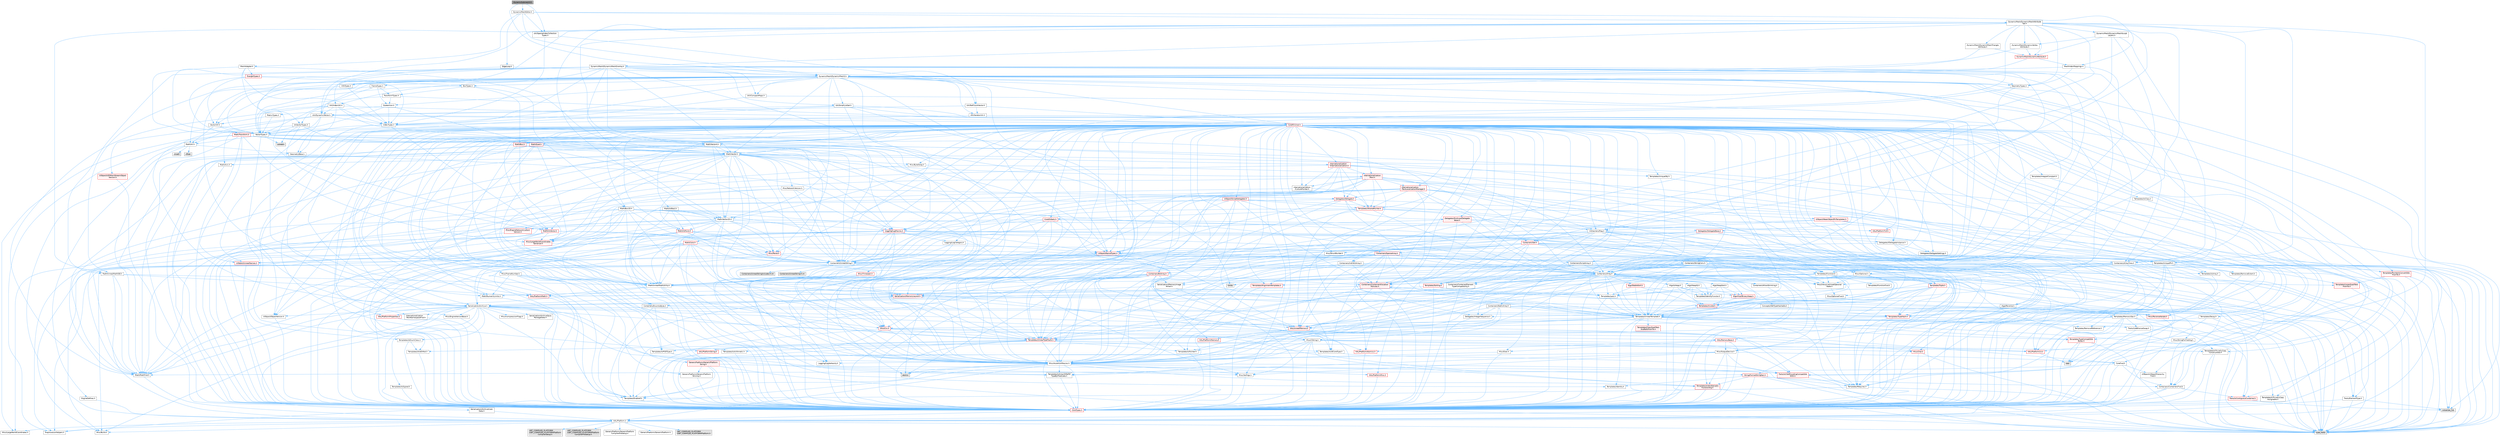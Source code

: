digraph "DynamicSubmesh3.h"
{
 // INTERACTIVE_SVG=YES
 // LATEX_PDF_SIZE
  bgcolor="transparent";
  edge [fontname=Helvetica,fontsize=10,labelfontname=Helvetica,labelfontsize=10];
  node [fontname=Helvetica,fontsize=10,shape=box,height=0.2,width=0.4];
  Node1 [id="Node000001",label="DynamicSubmesh3.h",height=0.2,width=0.4,color="gray40", fillcolor="grey60", style="filled", fontcolor="black",tooltip=" "];
  Node1 -> Node2 [id="edge1_Node000001_Node000002",color="steelblue1",style="solid",tooltip=" "];
  Node2 [id="Node000002",label="DynamicMesh/DynamicMesh3.h",height=0.2,width=0.4,color="grey40", fillcolor="white", style="filled",URL="$d5/d34/DynamicMesh3_8h.html",tooltip=" "];
  Node2 -> Node3 [id="edge2_Node000002_Node000003",color="steelblue1",style="solid",tooltip=" "];
  Node3 [id="Node000003",label="BoxTypes.h",height=0.2,width=0.4,color="grey40", fillcolor="white", style="filled",URL="$d2/da2/BoxTypes_8h.html",tooltip=" "];
  Node3 -> Node4 [id="edge3_Node000003_Node000004",color="steelblue1",style="solid",tooltip=" "];
  Node4 [id="Node000004",label="Math/Box.h",height=0.2,width=0.4,color="red", fillcolor="#FFF0F0", style="filled",URL="$de/d0f/Box_8h.html",tooltip=" "];
  Node4 -> Node5 [id="edge4_Node000004_Node000005",color="steelblue1",style="solid",tooltip=" "];
  Node5 [id="Node000005",label="CoreTypes.h",height=0.2,width=0.4,color="red", fillcolor="#FFF0F0", style="filled",URL="$dc/dec/CoreTypes_8h.html",tooltip=" "];
  Node5 -> Node6 [id="edge5_Node000005_Node000006",color="steelblue1",style="solid",tooltip=" "];
  Node6 [id="Node000006",label="HAL/Platform.h",height=0.2,width=0.4,color="grey40", fillcolor="white", style="filled",URL="$d9/dd0/Platform_8h.html",tooltip=" "];
  Node6 -> Node7 [id="edge6_Node000006_Node000007",color="steelblue1",style="solid",tooltip=" "];
  Node7 [id="Node000007",label="Misc/Build.h",height=0.2,width=0.4,color="grey40", fillcolor="white", style="filled",URL="$d3/dbb/Build_8h.html",tooltip=" "];
  Node6 -> Node8 [id="edge7_Node000006_Node000008",color="steelblue1",style="solid",tooltip=" "];
  Node8 [id="Node000008",label="Misc/LargeWorldCoordinates.h",height=0.2,width=0.4,color="grey40", fillcolor="white", style="filled",URL="$d2/dcb/LargeWorldCoordinates_8h.html",tooltip=" "];
  Node6 -> Node9 [id="edge8_Node000006_Node000009",color="steelblue1",style="solid",tooltip=" "];
  Node9 [id="Node000009",label="type_traits",height=0.2,width=0.4,color="grey60", fillcolor="#E0E0E0", style="filled",tooltip=" "];
  Node6 -> Node10 [id="edge9_Node000006_Node000010",color="steelblue1",style="solid",tooltip=" "];
  Node10 [id="Node000010",label="PreprocessorHelpers.h",height=0.2,width=0.4,color="grey40", fillcolor="white", style="filled",URL="$db/ddb/PreprocessorHelpers_8h.html",tooltip=" "];
  Node6 -> Node11 [id="edge10_Node000006_Node000011",color="steelblue1",style="solid",tooltip=" "];
  Node11 [id="Node000011",label="UBT_COMPILED_PLATFORM\l/UBT_COMPILED_PLATFORMPlatform\lCompilerPreSetup.h",height=0.2,width=0.4,color="grey60", fillcolor="#E0E0E0", style="filled",tooltip=" "];
  Node6 -> Node12 [id="edge11_Node000006_Node000012",color="steelblue1",style="solid",tooltip=" "];
  Node12 [id="Node000012",label="GenericPlatform/GenericPlatform\lCompilerPreSetup.h",height=0.2,width=0.4,color="grey40", fillcolor="white", style="filled",URL="$d9/dc8/GenericPlatformCompilerPreSetup_8h.html",tooltip=" "];
  Node6 -> Node13 [id="edge12_Node000006_Node000013",color="steelblue1",style="solid",tooltip=" "];
  Node13 [id="Node000013",label="GenericPlatform/GenericPlatform.h",height=0.2,width=0.4,color="grey40", fillcolor="white", style="filled",URL="$d6/d84/GenericPlatform_8h.html",tooltip=" "];
  Node6 -> Node14 [id="edge13_Node000006_Node000014",color="steelblue1",style="solid",tooltip=" "];
  Node14 [id="Node000014",label="UBT_COMPILED_PLATFORM\l/UBT_COMPILED_PLATFORMPlatform.h",height=0.2,width=0.4,color="grey60", fillcolor="#E0E0E0", style="filled",tooltip=" "];
  Node6 -> Node15 [id="edge14_Node000006_Node000015",color="steelblue1",style="solid",tooltip=" "];
  Node15 [id="Node000015",label="UBT_COMPILED_PLATFORM\l/UBT_COMPILED_PLATFORMPlatform\lCompilerSetup.h",height=0.2,width=0.4,color="grey60", fillcolor="#E0E0E0", style="filled",tooltip=" "];
  Node4 -> Node19 [id="edge15_Node000004_Node000019",color="steelblue1",style="solid",tooltip=" "];
  Node19 [id="Node000019",label="Misc/AssertionMacros.h",height=0.2,width=0.4,color="grey40", fillcolor="white", style="filled",URL="$d0/dfa/AssertionMacros_8h.html",tooltip=" "];
  Node19 -> Node5 [id="edge16_Node000019_Node000005",color="steelblue1",style="solid",tooltip=" "];
  Node19 -> Node6 [id="edge17_Node000019_Node000006",color="steelblue1",style="solid",tooltip=" "];
  Node19 -> Node20 [id="edge18_Node000019_Node000020",color="steelblue1",style="solid",tooltip=" "];
  Node20 [id="Node000020",label="HAL/PlatformMisc.h",height=0.2,width=0.4,color="red", fillcolor="#FFF0F0", style="filled",URL="$d0/df5/PlatformMisc_8h.html",tooltip=" "];
  Node20 -> Node5 [id="edge19_Node000020_Node000005",color="steelblue1",style="solid",tooltip=" "];
  Node19 -> Node10 [id="edge20_Node000019_Node000010",color="steelblue1",style="solid",tooltip=" "];
  Node19 -> Node56 [id="edge21_Node000019_Node000056",color="steelblue1",style="solid",tooltip=" "];
  Node56 [id="Node000056",label="Templates/EnableIf.h",height=0.2,width=0.4,color="grey40", fillcolor="white", style="filled",URL="$d7/d60/EnableIf_8h.html",tooltip=" "];
  Node56 -> Node5 [id="edge22_Node000056_Node000005",color="steelblue1",style="solid",tooltip=" "];
  Node19 -> Node57 [id="edge23_Node000019_Node000057",color="steelblue1",style="solid",tooltip=" "];
  Node57 [id="Node000057",label="Templates/IsArrayOrRefOf\lTypeByPredicate.h",height=0.2,width=0.4,color="grey40", fillcolor="white", style="filled",URL="$d6/da1/IsArrayOrRefOfTypeByPredicate_8h.html",tooltip=" "];
  Node57 -> Node5 [id="edge24_Node000057_Node000005",color="steelblue1",style="solid",tooltip=" "];
  Node19 -> Node58 [id="edge25_Node000019_Node000058",color="steelblue1",style="solid",tooltip=" "];
  Node58 [id="Node000058",label="Templates/IsValidVariadic\lFunctionArg.h",height=0.2,width=0.4,color="red", fillcolor="#FFF0F0", style="filled",URL="$d0/dc8/IsValidVariadicFunctionArg_8h.html",tooltip=" "];
  Node58 -> Node5 [id="edge26_Node000058_Node000005",color="steelblue1",style="solid",tooltip=" "];
  Node58 -> Node9 [id="edge27_Node000058_Node000009",color="steelblue1",style="solid",tooltip=" "];
  Node19 -> Node60 [id="edge28_Node000019_Node000060",color="steelblue1",style="solid",tooltip=" "];
  Node60 [id="Node000060",label="Traits/IsCharEncodingCompatible\lWith.h",height=0.2,width=0.4,color="red", fillcolor="#FFF0F0", style="filled",URL="$df/dd1/IsCharEncodingCompatibleWith_8h.html",tooltip=" "];
  Node60 -> Node9 [id="edge29_Node000060_Node000009",color="steelblue1",style="solid",tooltip=" "];
  Node19 -> Node62 [id="edge30_Node000019_Node000062",color="steelblue1",style="solid",tooltip=" "];
  Node62 [id="Node000062",label="Misc/VarArgs.h",height=0.2,width=0.4,color="grey40", fillcolor="white", style="filled",URL="$d5/d6f/VarArgs_8h.html",tooltip=" "];
  Node62 -> Node5 [id="edge31_Node000062_Node000005",color="steelblue1",style="solid",tooltip=" "];
  Node19 -> Node63 [id="edge32_Node000019_Node000063",color="steelblue1",style="solid",tooltip=" "];
  Node63 [id="Node000063",label="String/FormatStringSan.h",height=0.2,width=0.4,color="red", fillcolor="#FFF0F0", style="filled",URL="$d3/d8b/FormatStringSan_8h.html",tooltip=" "];
  Node63 -> Node9 [id="edge33_Node000063_Node000009",color="steelblue1",style="solid",tooltip=" "];
  Node63 -> Node5 [id="edge34_Node000063_Node000005",color="steelblue1",style="solid",tooltip=" "];
  Node63 -> Node64 [id="edge35_Node000063_Node000064",color="steelblue1",style="solid",tooltip=" "];
  Node64 [id="Node000064",label="Templates/Requires.h",height=0.2,width=0.4,color="grey40", fillcolor="white", style="filled",URL="$dc/d96/Requires_8h.html",tooltip=" "];
  Node64 -> Node56 [id="edge36_Node000064_Node000056",color="steelblue1",style="solid",tooltip=" "];
  Node64 -> Node9 [id="edge37_Node000064_Node000009",color="steelblue1",style="solid",tooltip=" "];
  Node63 -> Node65 [id="edge38_Node000063_Node000065",color="steelblue1",style="solid",tooltip=" "];
  Node65 [id="Node000065",label="Templates/Identity.h",height=0.2,width=0.4,color="grey40", fillcolor="white", style="filled",URL="$d0/dd5/Identity_8h.html",tooltip=" "];
  Node63 -> Node58 [id="edge39_Node000063_Node000058",color="steelblue1",style="solid",tooltip=" "];
  Node63 -> Node28 [id="edge40_Node000063_Node000028",color="steelblue1",style="solid",tooltip=" "];
  Node28 [id="Node000028",label="Containers/ContainersFwd.h",height=0.2,width=0.4,color="grey40", fillcolor="white", style="filled",URL="$d4/d0a/ContainersFwd_8h.html",tooltip=" "];
  Node28 -> Node6 [id="edge41_Node000028_Node000006",color="steelblue1",style="solid",tooltip=" "];
  Node28 -> Node5 [id="edge42_Node000028_Node000005",color="steelblue1",style="solid",tooltip=" "];
  Node28 -> Node25 [id="edge43_Node000028_Node000025",color="steelblue1",style="solid",tooltip=" "];
  Node25 [id="Node000025",label="Traits/IsContiguousContainer.h",height=0.2,width=0.4,color="red", fillcolor="#FFF0F0", style="filled",URL="$d5/d3c/IsContiguousContainer_8h.html",tooltip=" "];
  Node25 -> Node5 [id="edge44_Node000025_Node000005",color="steelblue1",style="solid",tooltip=" "];
  Node25 -> Node24 [id="edge45_Node000025_Node000024",color="steelblue1",style="solid",tooltip=" "];
  Node24 [id="Node000024",label="initializer_list",height=0.2,width=0.4,color="grey60", fillcolor="#E0E0E0", style="filled",tooltip=" "];
  Node19 -> Node69 [id="edge46_Node000019_Node000069",color="steelblue1",style="solid",tooltip=" "];
  Node69 [id="Node000069",label="atomic",height=0.2,width=0.4,color="grey60", fillcolor="#E0E0E0", style="filled",tooltip=" "];
  Node4 -> Node29 [id="edge47_Node000004_Node000029",color="steelblue1",style="solid",tooltip=" "];
  Node29 [id="Node000029",label="Math/MathFwd.h",height=0.2,width=0.4,color="grey40", fillcolor="white", style="filled",URL="$d2/d10/MathFwd_8h.html",tooltip=" "];
  Node29 -> Node6 [id="edge48_Node000029_Node000006",color="steelblue1",style="solid",tooltip=" "];
  Node4 -> Node70 [id="edge49_Node000004_Node000070",color="steelblue1",style="solid",tooltip=" "];
  Node70 [id="Node000070",label="Math/UnrealMathUtility.h",height=0.2,width=0.4,color="grey40", fillcolor="white", style="filled",URL="$db/db8/UnrealMathUtility_8h.html",tooltip=" "];
  Node70 -> Node5 [id="edge50_Node000070_Node000005",color="steelblue1",style="solid",tooltip=" "];
  Node70 -> Node19 [id="edge51_Node000070_Node000019",color="steelblue1",style="solid",tooltip=" "];
  Node70 -> Node71 [id="edge52_Node000070_Node000071",color="steelblue1",style="solid",tooltip=" "];
  Node71 [id="Node000071",label="HAL/PlatformMath.h",height=0.2,width=0.4,color="red", fillcolor="#FFF0F0", style="filled",URL="$dc/d53/PlatformMath_8h.html",tooltip=" "];
  Node71 -> Node5 [id="edge53_Node000071_Node000005",color="steelblue1",style="solid",tooltip=" "];
  Node70 -> Node29 [id="edge54_Node000070_Node000029",color="steelblue1",style="solid",tooltip=" "];
  Node70 -> Node65 [id="edge55_Node000070_Node000065",color="steelblue1",style="solid",tooltip=" "];
  Node70 -> Node64 [id="edge56_Node000070_Node000064",color="steelblue1",style="solid",tooltip=" "];
  Node4 -> Node90 [id="edge57_Node000004_Node000090",color="steelblue1",style="solid",tooltip=" "];
  Node90 [id="Node000090",label="Containers/UnrealString.h",height=0.2,width=0.4,color="grey40", fillcolor="white", style="filled",URL="$d5/dba/UnrealString_8h.html",tooltip=" "];
  Node90 -> Node91 [id="edge58_Node000090_Node000091",color="steelblue1",style="solid",tooltip=" "];
  Node91 [id="Node000091",label="Containers/UnrealStringIncludes.h.inl",height=0.2,width=0.4,color="grey60", fillcolor="#E0E0E0", style="filled",tooltip=" "];
  Node90 -> Node92 [id="edge59_Node000090_Node000092",color="steelblue1",style="solid",tooltip=" "];
  Node92 [id="Node000092",label="Containers/UnrealString.h.inl",height=0.2,width=0.4,color="grey60", fillcolor="#E0E0E0", style="filled",tooltip=" "];
  Node90 -> Node93 [id="edge60_Node000090_Node000093",color="steelblue1",style="solid",tooltip=" "];
  Node93 [id="Node000093",label="Misc/StringFormatArg.h",height=0.2,width=0.4,color="grey40", fillcolor="white", style="filled",URL="$d2/d16/StringFormatArg_8h.html",tooltip=" "];
  Node93 -> Node28 [id="edge61_Node000093_Node000028",color="steelblue1",style="solid",tooltip=" "];
  Node4 -> Node94 [id="edge62_Node000004_Node000094",color="steelblue1",style="solid",tooltip=" "];
  Node94 [id="Node000094",label="Math/Vector.h",height=0.2,width=0.4,color="grey40", fillcolor="white", style="filled",URL="$d6/dbe/Vector_8h.html",tooltip=" "];
  Node94 -> Node5 [id="edge63_Node000094_Node000005",color="steelblue1",style="solid",tooltip=" "];
  Node94 -> Node19 [id="edge64_Node000094_Node000019",color="steelblue1",style="solid",tooltip=" "];
  Node94 -> Node29 [id="edge65_Node000094_Node000029",color="steelblue1",style="solid",tooltip=" "];
  Node94 -> Node42 [id="edge66_Node000094_Node000042",color="steelblue1",style="solid",tooltip=" "];
  Node42 [id="Node000042",label="Math/NumericLimits.h",height=0.2,width=0.4,color="grey40", fillcolor="white", style="filled",URL="$df/d1b/NumericLimits_8h.html",tooltip=" "];
  Node42 -> Node5 [id="edge67_Node000042_Node000005",color="steelblue1",style="solid",tooltip=" "];
  Node94 -> Node95 [id="edge68_Node000094_Node000095",color="steelblue1",style="solid",tooltip=" "];
  Node95 [id="Node000095",label="Misc/Crc.h",height=0.2,width=0.4,color="red", fillcolor="#FFF0F0", style="filled",URL="$d4/dd2/Crc_8h.html",tooltip=" "];
  Node95 -> Node5 [id="edge69_Node000095_Node000005",color="steelblue1",style="solid",tooltip=" "];
  Node95 -> Node96 [id="edge70_Node000095_Node000096",color="steelblue1",style="solid",tooltip=" "];
  Node96 [id="Node000096",label="HAL/PlatformString.h",height=0.2,width=0.4,color="red", fillcolor="#FFF0F0", style="filled",URL="$db/db5/PlatformString_8h.html",tooltip=" "];
  Node96 -> Node5 [id="edge71_Node000096_Node000005",color="steelblue1",style="solid",tooltip=" "];
  Node95 -> Node19 [id="edge72_Node000095_Node000019",color="steelblue1",style="solid",tooltip=" "];
  Node95 -> Node98 [id="edge73_Node000095_Node000098",color="steelblue1",style="solid",tooltip=" "];
  Node98 [id="Node000098",label="Misc/CString.h",height=0.2,width=0.4,color="grey40", fillcolor="white", style="filled",URL="$d2/d49/CString_8h.html",tooltip=" "];
  Node98 -> Node5 [id="edge74_Node000098_Node000005",color="steelblue1",style="solid",tooltip=" "];
  Node98 -> Node32 [id="edge75_Node000098_Node000032",color="steelblue1",style="solid",tooltip=" "];
  Node32 [id="Node000032",label="HAL/PlatformCrt.h",height=0.2,width=0.4,color="red", fillcolor="#FFF0F0", style="filled",URL="$d8/d75/PlatformCrt_8h.html",tooltip=" "];
  Node32 -> Node33 [id="edge76_Node000032_Node000033",color="steelblue1",style="solid",tooltip=" "];
  Node33 [id="Node000033",label="new",height=0.2,width=0.4,color="grey60", fillcolor="#E0E0E0", style="filled",tooltip=" "];
  Node98 -> Node96 [id="edge77_Node000098_Node000096",color="steelblue1",style="solid",tooltip=" "];
  Node98 -> Node19 [id="edge78_Node000098_Node000019",color="steelblue1",style="solid",tooltip=" "];
  Node98 -> Node99 [id="edge79_Node000098_Node000099",color="steelblue1",style="solid",tooltip=" "];
  Node99 [id="Node000099",label="Misc/Char.h",height=0.2,width=0.4,color="red", fillcolor="#FFF0F0", style="filled",URL="$d0/d58/Char_8h.html",tooltip=" "];
  Node99 -> Node5 [id="edge80_Node000099_Node000005",color="steelblue1",style="solid",tooltip=" "];
  Node99 -> Node9 [id="edge81_Node000099_Node000009",color="steelblue1",style="solid",tooltip=" "];
  Node98 -> Node62 [id="edge82_Node000098_Node000062",color="steelblue1",style="solid",tooltip=" "];
  Node98 -> Node57 [id="edge83_Node000098_Node000057",color="steelblue1",style="solid",tooltip=" "];
  Node98 -> Node58 [id="edge84_Node000098_Node000058",color="steelblue1",style="solid",tooltip=" "];
  Node98 -> Node60 [id="edge85_Node000098_Node000060",color="steelblue1",style="solid",tooltip=" "];
  Node95 -> Node99 [id="edge86_Node000095_Node000099",color="steelblue1",style="solid",tooltip=" "];
  Node95 -> Node77 [id="edge87_Node000095_Node000077",color="steelblue1",style="solid",tooltip=" "];
  Node77 [id="Node000077",label="Templates/UnrealTypeTraits.h",height=0.2,width=0.4,color="red", fillcolor="#FFF0F0", style="filled",URL="$d2/d2d/UnrealTypeTraits_8h.html",tooltip=" "];
  Node77 -> Node5 [id="edge88_Node000077_Node000005",color="steelblue1",style="solid",tooltip=" "];
  Node77 -> Node78 [id="edge89_Node000077_Node000078",color="steelblue1",style="solid",tooltip=" "];
  Node78 [id="Node000078",label="Templates/IsPointer.h",height=0.2,width=0.4,color="grey40", fillcolor="white", style="filled",URL="$d7/d05/IsPointer_8h.html",tooltip=" "];
  Node78 -> Node5 [id="edge90_Node000078_Node000005",color="steelblue1",style="solid",tooltip=" "];
  Node77 -> Node19 [id="edge91_Node000077_Node000019",color="steelblue1",style="solid",tooltip=" "];
  Node77 -> Node73 [id="edge92_Node000077_Node000073",color="steelblue1",style="solid",tooltip=" "];
  Node73 [id="Node000073",label="Templates/AndOrNot.h",height=0.2,width=0.4,color="grey40", fillcolor="white", style="filled",URL="$db/d0a/AndOrNot_8h.html",tooltip=" "];
  Node73 -> Node5 [id="edge93_Node000073_Node000005",color="steelblue1",style="solid",tooltip=" "];
  Node77 -> Node56 [id="edge94_Node000077_Node000056",color="steelblue1",style="solid",tooltip=" "];
  Node77 -> Node79 [id="edge95_Node000077_Node000079",color="steelblue1",style="solid",tooltip=" "];
  Node79 [id="Node000079",label="Templates/IsArithmetic.h",height=0.2,width=0.4,color="grey40", fillcolor="white", style="filled",URL="$d2/d5d/IsArithmetic_8h.html",tooltip=" "];
  Node79 -> Node5 [id="edge96_Node000079_Node000005",color="steelblue1",style="solid",tooltip=" "];
  Node77 -> Node81 [id="edge97_Node000077_Node000081",color="steelblue1",style="solid",tooltip=" "];
  Node81 [id="Node000081",label="Templates/IsPODType.h",height=0.2,width=0.4,color="grey40", fillcolor="white", style="filled",URL="$d7/db1/IsPODType_8h.html",tooltip=" "];
  Node81 -> Node5 [id="edge98_Node000081_Node000005",color="steelblue1",style="solid",tooltip=" "];
  Node77 -> Node82 [id="edge99_Node000077_Node000082",color="steelblue1",style="solid",tooltip=" "];
  Node82 [id="Node000082",label="Templates/IsUECoreType.h",height=0.2,width=0.4,color="grey40", fillcolor="white", style="filled",URL="$d1/db8/IsUECoreType_8h.html",tooltip=" "];
  Node82 -> Node5 [id="edge100_Node000082_Node000005",color="steelblue1",style="solid",tooltip=" "];
  Node82 -> Node9 [id="edge101_Node000082_Node000009",color="steelblue1",style="solid",tooltip=" "];
  Node77 -> Node83 [id="edge102_Node000077_Node000083",color="steelblue1",style="solid",tooltip=" "];
  Node83 [id="Node000083",label="Templates/IsTriviallyCopy\lConstructible.h",height=0.2,width=0.4,color="grey40", fillcolor="white", style="filled",URL="$d3/d78/IsTriviallyCopyConstructible_8h.html",tooltip=" "];
  Node83 -> Node5 [id="edge103_Node000083_Node000005",color="steelblue1",style="solid",tooltip=" "];
  Node83 -> Node9 [id="edge104_Node000083_Node000009",color="steelblue1",style="solid",tooltip=" "];
  Node94 -> Node70 [id="edge105_Node000094_Node000070",color="steelblue1",style="solid",tooltip=" "];
  Node94 -> Node90 [id="edge106_Node000094_Node000090",color="steelblue1",style="solid",tooltip=" "];
  Node94 -> Node103 [id="edge107_Node000094_Node000103",color="steelblue1",style="solid",tooltip=" "];
  Node103 [id="Node000103",label="Misc/Parse.h",height=0.2,width=0.4,color="red", fillcolor="#FFF0F0", style="filled",URL="$dc/d71/Parse_8h.html",tooltip=" "];
  Node103 -> Node90 [id="edge108_Node000103_Node000090",color="steelblue1",style="solid",tooltip=" "];
  Node103 -> Node5 [id="edge109_Node000103_Node000005",color="steelblue1",style="solid",tooltip=" "];
  Node103 -> Node32 [id="edge110_Node000103_Node000032",color="steelblue1",style="solid",tooltip=" "];
  Node103 -> Node7 [id="edge111_Node000103_Node000007",color="steelblue1",style="solid",tooltip=" "];
  Node103 -> Node104 [id="edge112_Node000103_Node000104",color="steelblue1",style="solid",tooltip=" "];
  Node104 [id="Node000104",label="Templates/Function.h",height=0.2,width=0.4,color="grey40", fillcolor="white", style="filled",URL="$df/df5/Function_8h.html",tooltip=" "];
  Node104 -> Node5 [id="edge113_Node000104_Node000005",color="steelblue1",style="solid",tooltip=" "];
  Node104 -> Node19 [id="edge114_Node000104_Node000019",color="steelblue1",style="solid",tooltip=" "];
  Node104 -> Node105 [id="edge115_Node000104_Node000105",color="steelblue1",style="solid",tooltip=" "];
  Node105 [id="Node000105",label="Misc/IntrusiveUnsetOptional\lState.h",height=0.2,width=0.4,color="grey40", fillcolor="white", style="filled",URL="$d2/d0a/IntrusiveUnsetOptionalState_8h.html",tooltip=" "];
  Node105 -> Node106 [id="edge116_Node000105_Node000106",color="steelblue1",style="solid",tooltip=" "];
  Node106 [id="Node000106",label="Misc/OptionalFwd.h",height=0.2,width=0.4,color="grey40", fillcolor="white", style="filled",URL="$dc/d50/OptionalFwd_8h.html",tooltip=" "];
  Node104 -> Node107 [id="edge117_Node000104_Node000107",color="steelblue1",style="solid",tooltip=" "];
  Node107 [id="Node000107",label="HAL/UnrealMemory.h",height=0.2,width=0.4,color="red", fillcolor="#FFF0F0", style="filled",URL="$d9/d96/UnrealMemory_8h.html",tooltip=" "];
  Node107 -> Node5 [id="edge118_Node000107_Node000005",color="steelblue1",style="solid",tooltip=" "];
  Node107 -> Node109 [id="edge119_Node000107_Node000109",color="steelblue1",style="solid",tooltip=" "];
  Node109 [id="Node000109",label="HAL/MemoryBase.h",height=0.2,width=0.4,color="red", fillcolor="#FFF0F0", style="filled",URL="$d6/d9f/MemoryBase_8h.html",tooltip=" "];
  Node109 -> Node5 [id="edge120_Node000109_Node000005",color="steelblue1",style="solid",tooltip=" "];
  Node109 -> Node49 [id="edge121_Node000109_Node000049",color="steelblue1",style="solid",tooltip=" "];
  Node49 [id="Node000049",label="HAL/PlatformAtomics.h",height=0.2,width=0.4,color="red", fillcolor="#FFF0F0", style="filled",URL="$d3/d36/PlatformAtomics_8h.html",tooltip=" "];
  Node49 -> Node5 [id="edge122_Node000049_Node000005",color="steelblue1",style="solid",tooltip=" "];
  Node109 -> Node32 [id="edge123_Node000109_Node000032",color="steelblue1",style="solid",tooltip=" "];
  Node109 -> Node110 [id="edge124_Node000109_Node000110",color="steelblue1",style="solid",tooltip=" "];
  Node110 [id="Node000110",label="Misc/Exec.h",height=0.2,width=0.4,color="grey40", fillcolor="white", style="filled",URL="$de/ddb/Exec_8h.html",tooltip=" "];
  Node110 -> Node5 [id="edge125_Node000110_Node000005",color="steelblue1",style="solid",tooltip=" "];
  Node110 -> Node19 [id="edge126_Node000110_Node000019",color="steelblue1",style="solid",tooltip=" "];
  Node109 -> Node111 [id="edge127_Node000109_Node000111",color="steelblue1",style="solid",tooltip=" "];
  Node111 [id="Node000111",label="Misc/OutputDevice.h",height=0.2,width=0.4,color="grey40", fillcolor="white", style="filled",URL="$d7/d32/OutputDevice_8h.html",tooltip=" "];
  Node111 -> Node27 [id="edge128_Node000111_Node000027",color="steelblue1",style="solid",tooltip=" "];
  Node27 [id="Node000027",label="CoreFwd.h",height=0.2,width=0.4,color="grey40", fillcolor="white", style="filled",URL="$d1/d1e/CoreFwd_8h.html",tooltip=" "];
  Node27 -> Node5 [id="edge129_Node000027_Node000005",color="steelblue1",style="solid",tooltip=" "];
  Node27 -> Node28 [id="edge130_Node000027_Node000028",color="steelblue1",style="solid",tooltip=" "];
  Node27 -> Node29 [id="edge131_Node000027_Node000029",color="steelblue1",style="solid",tooltip=" "];
  Node27 -> Node30 [id="edge132_Node000027_Node000030",color="steelblue1",style="solid",tooltip=" "];
  Node30 [id="Node000030",label="UObject/UObjectHierarchy\lFwd.h",height=0.2,width=0.4,color="grey40", fillcolor="white", style="filled",URL="$d3/d13/UObjectHierarchyFwd_8h.html",tooltip=" "];
  Node111 -> Node5 [id="edge133_Node000111_Node000005",color="steelblue1",style="solid",tooltip=" "];
  Node111 -> Node112 [id="edge134_Node000111_Node000112",color="steelblue1",style="solid",tooltip=" "];
  Node112 [id="Node000112",label="Logging/LogVerbosity.h",height=0.2,width=0.4,color="grey40", fillcolor="white", style="filled",URL="$d2/d8f/LogVerbosity_8h.html",tooltip=" "];
  Node112 -> Node5 [id="edge135_Node000112_Node000005",color="steelblue1",style="solid",tooltip=" "];
  Node111 -> Node62 [id="edge136_Node000111_Node000062",color="steelblue1",style="solid",tooltip=" "];
  Node111 -> Node57 [id="edge137_Node000111_Node000057",color="steelblue1",style="solid",tooltip=" "];
  Node111 -> Node58 [id="edge138_Node000111_Node000058",color="steelblue1",style="solid",tooltip=" "];
  Node111 -> Node60 [id="edge139_Node000111_Node000060",color="steelblue1",style="solid",tooltip=" "];
  Node107 -> Node118 [id="edge140_Node000107_Node000118",color="steelblue1",style="solid",tooltip=" "];
  Node118 [id="Node000118",label="HAL/PlatformMemory.h",height=0.2,width=0.4,color="red", fillcolor="#FFF0F0", style="filled",URL="$de/d68/PlatformMemory_8h.html",tooltip=" "];
  Node118 -> Node5 [id="edge141_Node000118_Node000005",color="steelblue1",style="solid",tooltip=" "];
  Node107 -> Node78 [id="edge142_Node000107_Node000078",color="steelblue1",style="solid",tooltip=" "];
  Node104 -> Node121 [id="edge143_Node000104_Node000121",color="steelblue1",style="solid",tooltip=" "];
  Node121 [id="Node000121",label="Templates/FunctionFwd.h",height=0.2,width=0.4,color="grey40", fillcolor="white", style="filled",URL="$d6/d54/FunctionFwd_8h.html",tooltip=" "];
  Node104 -> Node77 [id="edge144_Node000104_Node000077",color="steelblue1",style="solid",tooltip=" "];
  Node104 -> Node122 [id="edge145_Node000104_Node000122",color="steelblue1",style="solid",tooltip=" "];
  Node122 [id="Node000122",label="Templates/Invoke.h",height=0.2,width=0.4,color="red", fillcolor="#FFF0F0", style="filled",URL="$d7/deb/Invoke_8h.html",tooltip=" "];
  Node122 -> Node5 [id="edge146_Node000122_Node000005",color="steelblue1",style="solid",tooltip=" "];
  Node122 -> Node124 [id="edge147_Node000122_Node000124",color="steelblue1",style="solid",tooltip=" "];
  Node124 [id="Node000124",label="Templates/UnrealTemplate.h",height=0.2,width=0.4,color="grey40", fillcolor="white", style="filled",URL="$d4/d24/UnrealTemplate_8h.html",tooltip=" "];
  Node124 -> Node5 [id="edge148_Node000124_Node000005",color="steelblue1",style="solid",tooltip=" "];
  Node124 -> Node78 [id="edge149_Node000124_Node000078",color="steelblue1",style="solid",tooltip=" "];
  Node124 -> Node107 [id="edge150_Node000124_Node000107",color="steelblue1",style="solid",tooltip=" "];
  Node124 -> Node125 [id="edge151_Node000124_Node000125",color="steelblue1",style="solid",tooltip=" "];
  Node125 [id="Node000125",label="Templates/CopyQualifiers\lAndRefsFromTo.h",height=0.2,width=0.4,color="red", fillcolor="#FFF0F0", style="filled",URL="$d3/db3/CopyQualifiersAndRefsFromTo_8h.html",tooltip=" "];
  Node124 -> Node77 [id="edge152_Node000124_Node000077",color="steelblue1",style="solid",tooltip=" "];
  Node124 -> Node75 [id="edge153_Node000124_Node000075",color="steelblue1",style="solid",tooltip=" "];
  Node75 [id="Node000075",label="Templates/RemoveReference.h",height=0.2,width=0.4,color="grey40", fillcolor="white", style="filled",URL="$da/dbe/RemoveReference_8h.html",tooltip=" "];
  Node75 -> Node5 [id="edge154_Node000075_Node000005",color="steelblue1",style="solid",tooltip=" "];
  Node124 -> Node64 [id="edge155_Node000124_Node000064",color="steelblue1",style="solid",tooltip=" "];
  Node124 -> Node87 [id="edge156_Node000124_Node000087",color="steelblue1",style="solid",tooltip=" "];
  Node87 [id="Node000087",label="Templates/TypeCompatible\lBytes.h",height=0.2,width=0.4,color="red", fillcolor="#FFF0F0", style="filled",URL="$df/d0a/TypeCompatibleBytes_8h.html",tooltip=" "];
  Node87 -> Node5 [id="edge157_Node000087_Node000005",color="steelblue1",style="solid",tooltip=" "];
  Node87 -> Node33 [id="edge158_Node000087_Node000033",color="steelblue1",style="solid",tooltip=" "];
  Node87 -> Node9 [id="edge159_Node000087_Node000009",color="steelblue1",style="solid",tooltip=" "];
  Node124 -> Node65 [id="edge160_Node000124_Node000065",color="steelblue1",style="solid",tooltip=" "];
  Node124 -> Node25 [id="edge161_Node000124_Node000025",color="steelblue1",style="solid",tooltip=" "];
  Node124 -> Node127 [id="edge162_Node000124_Node000127",color="steelblue1",style="solid",tooltip=" "];
  Node127 [id="Node000127",label="Traits/UseBitwiseSwap.h",height=0.2,width=0.4,color="grey40", fillcolor="white", style="filled",URL="$db/df3/UseBitwiseSwap_8h.html",tooltip=" "];
  Node127 -> Node5 [id="edge163_Node000127_Node000005",color="steelblue1",style="solid",tooltip=" "];
  Node127 -> Node9 [id="edge164_Node000127_Node000009",color="steelblue1",style="solid",tooltip=" "];
  Node124 -> Node9 [id="edge165_Node000124_Node000009",color="steelblue1",style="solid",tooltip=" "];
  Node122 -> Node9 [id="edge166_Node000122_Node000009",color="steelblue1",style="solid",tooltip=" "];
  Node104 -> Node124 [id="edge167_Node000104_Node000124",color="steelblue1",style="solid",tooltip=" "];
  Node104 -> Node64 [id="edge168_Node000104_Node000064",color="steelblue1",style="solid",tooltip=" "];
  Node104 -> Node70 [id="edge169_Node000104_Node000070",color="steelblue1",style="solid",tooltip=" "];
  Node104 -> Node33 [id="edge170_Node000104_Node000033",color="steelblue1",style="solid",tooltip=" "];
  Node104 -> Node9 [id="edge171_Node000104_Node000009",color="steelblue1",style="solid",tooltip=" "];
  Node94 -> Node128 [id="edge172_Node000094_Node000128",color="steelblue1",style="solid",tooltip=" "];
  Node128 [id="Node000128",label="Misc/LargeWorldCoordinates\lSerializer.h",height=0.2,width=0.4,color="red", fillcolor="#FFF0F0", style="filled",URL="$d7/df9/LargeWorldCoordinatesSerializer_8h.html",tooltip=" "];
  Node128 -> Node129 [id="edge173_Node000128_Node000129",color="steelblue1",style="solid",tooltip=" "];
  Node129 [id="Node000129",label="UObject/NameTypes.h",height=0.2,width=0.4,color="red", fillcolor="#FFF0F0", style="filled",URL="$d6/d35/NameTypes_8h.html",tooltip=" "];
  Node129 -> Node5 [id="edge174_Node000129_Node000005",color="steelblue1",style="solid",tooltip=" "];
  Node129 -> Node19 [id="edge175_Node000129_Node000019",color="steelblue1",style="solid",tooltip=" "];
  Node129 -> Node107 [id="edge176_Node000129_Node000107",color="steelblue1",style="solid",tooltip=" "];
  Node129 -> Node77 [id="edge177_Node000129_Node000077",color="steelblue1",style="solid",tooltip=" "];
  Node129 -> Node124 [id="edge178_Node000129_Node000124",color="steelblue1",style="solid",tooltip=" "];
  Node129 -> Node90 [id="edge179_Node000129_Node000090",color="steelblue1",style="solid",tooltip=" "];
  Node129 -> Node133 [id="edge180_Node000129_Node000133",color="steelblue1",style="solid",tooltip=" "];
  Node133 [id="Node000133",label="Containers/StringConv.h",height=0.2,width=0.4,color="grey40", fillcolor="white", style="filled",URL="$d3/ddf/StringConv_8h.html",tooltip=" "];
  Node133 -> Node5 [id="edge181_Node000133_Node000005",color="steelblue1",style="solid",tooltip=" "];
  Node133 -> Node19 [id="edge182_Node000133_Node000019",color="steelblue1",style="solid",tooltip=" "];
  Node133 -> Node134 [id="edge183_Node000133_Node000134",color="steelblue1",style="solid",tooltip=" "];
  Node134 [id="Node000134",label="Containers/ContainerAllocation\lPolicies.h",height=0.2,width=0.4,color="red", fillcolor="#FFF0F0", style="filled",URL="$d7/dff/ContainerAllocationPolicies_8h.html",tooltip=" "];
  Node134 -> Node5 [id="edge184_Node000134_Node000005",color="steelblue1",style="solid",tooltip=" "];
  Node134 -> Node134 [id="edge185_Node000134_Node000134",color="steelblue1",style="solid",tooltip=" "];
  Node134 -> Node71 [id="edge186_Node000134_Node000071",color="steelblue1",style="solid",tooltip=" "];
  Node134 -> Node107 [id="edge187_Node000134_Node000107",color="steelblue1",style="solid",tooltip=" "];
  Node134 -> Node42 [id="edge188_Node000134_Node000042",color="steelblue1",style="solid",tooltip=" "];
  Node134 -> Node19 [id="edge189_Node000134_Node000019",color="steelblue1",style="solid",tooltip=" "];
  Node134 -> Node137 [id="edge190_Node000134_Node000137",color="steelblue1",style="solid",tooltip=" "];
  Node137 [id="Node000137",label="Templates/MemoryOps.h",height=0.2,width=0.4,color="grey40", fillcolor="white", style="filled",URL="$db/dea/MemoryOps_8h.html",tooltip=" "];
  Node137 -> Node5 [id="edge191_Node000137_Node000005",color="steelblue1",style="solid",tooltip=" "];
  Node137 -> Node107 [id="edge192_Node000137_Node000107",color="steelblue1",style="solid",tooltip=" "];
  Node137 -> Node117 [id="edge193_Node000137_Node000117",color="steelblue1",style="solid",tooltip=" "];
  Node117 [id="Node000117",label="Templates/IsTriviallyCopy\lAssignable.h",height=0.2,width=0.4,color="grey40", fillcolor="white", style="filled",URL="$d2/df2/IsTriviallyCopyAssignable_8h.html",tooltip=" "];
  Node117 -> Node5 [id="edge194_Node000117_Node000005",color="steelblue1",style="solid",tooltip=" "];
  Node117 -> Node9 [id="edge195_Node000117_Node000009",color="steelblue1",style="solid",tooltip=" "];
  Node137 -> Node83 [id="edge196_Node000137_Node000083",color="steelblue1",style="solid",tooltip=" "];
  Node137 -> Node64 [id="edge197_Node000137_Node000064",color="steelblue1",style="solid",tooltip=" "];
  Node137 -> Node77 [id="edge198_Node000137_Node000077",color="steelblue1",style="solid",tooltip=" "];
  Node137 -> Node127 [id="edge199_Node000137_Node000127",color="steelblue1",style="solid",tooltip=" "];
  Node137 -> Node33 [id="edge200_Node000137_Node000033",color="steelblue1",style="solid",tooltip=" "];
  Node137 -> Node9 [id="edge201_Node000137_Node000009",color="steelblue1",style="solid",tooltip=" "];
  Node134 -> Node87 [id="edge202_Node000134_Node000087",color="steelblue1",style="solid",tooltip=" "];
  Node134 -> Node9 [id="edge203_Node000134_Node000009",color="steelblue1",style="solid",tooltip=" "];
  Node133 -> Node138 [id="edge204_Node000133_Node000138",color="steelblue1",style="solid",tooltip=" "];
  Node138 [id="Node000138",label="Containers/Array.h",height=0.2,width=0.4,color="grey40", fillcolor="white", style="filled",URL="$df/dd0/Array_8h.html",tooltip=" "];
  Node138 -> Node5 [id="edge205_Node000138_Node000005",color="steelblue1",style="solid",tooltip=" "];
  Node138 -> Node19 [id="edge206_Node000138_Node000019",color="steelblue1",style="solid",tooltip=" "];
  Node138 -> Node105 [id="edge207_Node000138_Node000105",color="steelblue1",style="solid",tooltip=" "];
  Node138 -> Node139 [id="edge208_Node000138_Node000139",color="steelblue1",style="solid",tooltip=" "];
  Node139 [id="Node000139",label="Misc/ReverseIterate.h",height=0.2,width=0.4,color="red", fillcolor="#FFF0F0", style="filled",URL="$db/de3/ReverseIterate_8h.html",tooltip=" "];
  Node139 -> Node6 [id="edge209_Node000139_Node000006",color="steelblue1",style="solid",tooltip=" "];
  Node138 -> Node107 [id="edge210_Node000138_Node000107",color="steelblue1",style="solid",tooltip=" "];
  Node138 -> Node77 [id="edge211_Node000138_Node000077",color="steelblue1",style="solid",tooltip=" "];
  Node138 -> Node124 [id="edge212_Node000138_Node000124",color="steelblue1",style="solid",tooltip=" "];
  Node138 -> Node141 [id="edge213_Node000138_Node000141",color="steelblue1",style="solid",tooltip=" "];
  Node141 [id="Node000141",label="Containers/AllowShrinking.h",height=0.2,width=0.4,color="grey40", fillcolor="white", style="filled",URL="$d7/d1a/AllowShrinking_8h.html",tooltip=" "];
  Node141 -> Node5 [id="edge214_Node000141_Node000005",color="steelblue1",style="solid",tooltip=" "];
  Node138 -> Node134 [id="edge215_Node000138_Node000134",color="steelblue1",style="solid",tooltip=" "];
  Node138 -> Node142 [id="edge216_Node000138_Node000142",color="steelblue1",style="solid",tooltip=" "];
  Node142 [id="Node000142",label="Containers/ContainerElement\lTypeCompatibility.h",height=0.2,width=0.4,color="grey40", fillcolor="white", style="filled",URL="$df/ddf/ContainerElementTypeCompatibility_8h.html",tooltip=" "];
  Node142 -> Node5 [id="edge217_Node000142_Node000005",color="steelblue1",style="solid",tooltip=" "];
  Node142 -> Node77 [id="edge218_Node000142_Node000077",color="steelblue1",style="solid",tooltip=" "];
  Node138 -> Node143 [id="edge219_Node000138_Node000143",color="steelblue1",style="solid",tooltip=" "];
  Node143 [id="Node000143",label="Serialization/Archive.h",height=0.2,width=0.4,color="grey40", fillcolor="white", style="filled",URL="$d7/d3b/Archive_8h.html",tooltip=" "];
  Node143 -> Node27 [id="edge220_Node000143_Node000027",color="steelblue1",style="solid",tooltip=" "];
  Node143 -> Node5 [id="edge221_Node000143_Node000005",color="steelblue1",style="solid",tooltip=" "];
  Node143 -> Node144 [id="edge222_Node000143_Node000144",color="steelblue1",style="solid",tooltip=" "];
  Node144 [id="Node000144",label="HAL/PlatformProperties.h",height=0.2,width=0.4,color="red", fillcolor="#FFF0F0", style="filled",URL="$d9/db0/PlatformProperties_8h.html",tooltip=" "];
  Node144 -> Node5 [id="edge223_Node000144_Node000005",color="steelblue1",style="solid",tooltip=" "];
  Node143 -> Node147 [id="edge224_Node000143_Node000147",color="steelblue1",style="solid",tooltip=" "];
  Node147 [id="Node000147",label="Internationalization\l/TextNamespaceFwd.h",height=0.2,width=0.4,color="grey40", fillcolor="white", style="filled",URL="$d8/d97/TextNamespaceFwd_8h.html",tooltip=" "];
  Node147 -> Node5 [id="edge225_Node000147_Node000005",color="steelblue1",style="solid",tooltip=" "];
  Node143 -> Node29 [id="edge226_Node000143_Node000029",color="steelblue1",style="solid",tooltip=" "];
  Node143 -> Node19 [id="edge227_Node000143_Node000019",color="steelblue1",style="solid",tooltip=" "];
  Node143 -> Node7 [id="edge228_Node000143_Node000007",color="steelblue1",style="solid",tooltip=" "];
  Node143 -> Node43 [id="edge229_Node000143_Node000043",color="steelblue1",style="solid",tooltip=" "];
  Node43 [id="Node000043",label="Misc/CompressionFlags.h",height=0.2,width=0.4,color="grey40", fillcolor="white", style="filled",URL="$d9/d76/CompressionFlags_8h.html",tooltip=" "];
  Node143 -> Node148 [id="edge230_Node000143_Node000148",color="steelblue1",style="solid",tooltip=" "];
  Node148 [id="Node000148",label="Misc/EngineVersionBase.h",height=0.2,width=0.4,color="grey40", fillcolor="white", style="filled",URL="$d5/d2b/EngineVersionBase_8h.html",tooltip=" "];
  Node148 -> Node5 [id="edge231_Node000148_Node000005",color="steelblue1",style="solid",tooltip=" "];
  Node143 -> Node62 [id="edge232_Node000143_Node000062",color="steelblue1",style="solid",tooltip=" "];
  Node143 -> Node149 [id="edge233_Node000143_Node000149",color="steelblue1",style="solid",tooltip=" "];
  Node149 [id="Node000149",label="Serialization/ArchiveCook\lData.h",height=0.2,width=0.4,color="grey40", fillcolor="white", style="filled",URL="$dc/db6/ArchiveCookData_8h.html",tooltip=" "];
  Node149 -> Node6 [id="edge234_Node000149_Node000006",color="steelblue1",style="solid",tooltip=" "];
  Node143 -> Node150 [id="edge235_Node000143_Node000150",color="steelblue1",style="solid",tooltip=" "];
  Node150 [id="Node000150",label="Serialization/ArchiveSave\lPackageData.h",height=0.2,width=0.4,color="grey40", fillcolor="white", style="filled",URL="$d1/d37/ArchiveSavePackageData_8h.html",tooltip=" "];
  Node143 -> Node56 [id="edge236_Node000143_Node000056",color="steelblue1",style="solid",tooltip=" "];
  Node143 -> Node57 [id="edge237_Node000143_Node000057",color="steelblue1",style="solid",tooltip=" "];
  Node143 -> Node151 [id="edge238_Node000143_Node000151",color="steelblue1",style="solid",tooltip=" "];
  Node151 [id="Node000151",label="Templates/IsEnumClass.h",height=0.2,width=0.4,color="grey40", fillcolor="white", style="filled",URL="$d7/d15/IsEnumClass_8h.html",tooltip=" "];
  Node151 -> Node5 [id="edge239_Node000151_Node000005",color="steelblue1",style="solid",tooltip=" "];
  Node151 -> Node73 [id="edge240_Node000151_Node000073",color="steelblue1",style="solid",tooltip=" "];
  Node143 -> Node85 [id="edge241_Node000143_Node000085",color="steelblue1",style="solid",tooltip=" "];
  Node85 [id="Node000085",label="Templates/IsSigned.h",height=0.2,width=0.4,color="grey40", fillcolor="white", style="filled",URL="$d8/dd8/IsSigned_8h.html",tooltip=" "];
  Node85 -> Node5 [id="edge242_Node000085_Node000005",color="steelblue1",style="solid",tooltip=" "];
  Node143 -> Node58 [id="edge243_Node000143_Node000058",color="steelblue1",style="solid",tooltip=" "];
  Node143 -> Node124 [id="edge244_Node000143_Node000124",color="steelblue1",style="solid",tooltip=" "];
  Node143 -> Node60 [id="edge245_Node000143_Node000060",color="steelblue1",style="solid",tooltip=" "];
  Node143 -> Node152 [id="edge246_Node000143_Node000152",color="steelblue1",style="solid",tooltip=" "];
  Node152 [id="Node000152",label="UObject/ObjectVersion.h",height=0.2,width=0.4,color="grey40", fillcolor="white", style="filled",URL="$da/d63/ObjectVersion_8h.html",tooltip=" "];
  Node152 -> Node5 [id="edge247_Node000152_Node000005",color="steelblue1",style="solid",tooltip=" "];
  Node138 -> Node153 [id="edge248_Node000138_Node000153",color="steelblue1",style="solid",tooltip=" "];
  Node153 [id="Node000153",label="Serialization/MemoryImage\lWriter.h",height=0.2,width=0.4,color="grey40", fillcolor="white", style="filled",URL="$d0/d08/MemoryImageWriter_8h.html",tooltip=" "];
  Node153 -> Node5 [id="edge249_Node000153_Node000005",color="steelblue1",style="solid",tooltip=" "];
  Node153 -> Node154 [id="edge250_Node000153_Node000154",color="steelblue1",style="solid",tooltip=" "];
  Node154 [id="Node000154",label="Serialization/MemoryLayout.h",height=0.2,width=0.4,color="red", fillcolor="#FFF0F0", style="filled",URL="$d7/d66/MemoryLayout_8h.html",tooltip=" "];
  Node154 -> Node157 [id="edge251_Node000154_Node000157",color="steelblue1",style="solid",tooltip=" "];
  Node157 [id="Node000157",label="Containers/EnumAsByte.h",height=0.2,width=0.4,color="grey40", fillcolor="white", style="filled",URL="$d6/d9a/EnumAsByte_8h.html",tooltip=" "];
  Node157 -> Node5 [id="edge252_Node000157_Node000005",color="steelblue1",style="solid",tooltip=" "];
  Node157 -> Node81 [id="edge253_Node000157_Node000081",color="steelblue1",style="solid",tooltip=" "];
  Node157 -> Node158 [id="edge254_Node000157_Node000158",color="steelblue1",style="solid",tooltip=" "];
  Node158 [id="Node000158",label="Templates/TypeHash.h",height=0.2,width=0.4,color="red", fillcolor="#FFF0F0", style="filled",URL="$d1/d62/TypeHash_8h.html",tooltip=" "];
  Node158 -> Node5 [id="edge255_Node000158_Node000005",color="steelblue1",style="solid",tooltip=" "];
  Node158 -> Node64 [id="edge256_Node000158_Node000064",color="steelblue1",style="solid",tooltip=" "];
  Node158 -> Node95 [id="edge257_Node000158_Node000095",color="steelblue1",style="solid",tooltip=" "];
  Node158 -> Node9 [id="edge258_Node000158_Node000009",color="steelblue1",style="solid",tooltip=" "];
  Node154 -> Node107 [id="edge259_Node000154_Node000107",color="steelblue1",style="solid",tooltip=" "];
  Node154 -> Node56 [id="edge260_Node000154_Node000056",color="steelblue1",style="solid",tooltip=" "];
  Node154 -> Node124 [id="edge261_Node000154_Node000124",color="steelblue1",style="solid",tooltip=" "];
  Node138 -> Node162 [id="edge262_Node000138_Node000162",color="steelblue1",style="solid",tooltip=" "];
  Node162 [id="Node000162",label="Algo/Heapify.h",height=0.2,width=0.4,color="grey40", fillcolor="white", style="filled",URL="$d0/d2a/Heapify_8h.html",tooltip=" "];
  Node162 -> Node163 [id="edge263_Node000162_Node000163",color="steelblue1",style="solid",tooltip=" "];
  Node163 [id="Node000163",label="Algo/Impl/BinaryHeap.h",height=0.2,width=0.4,color="red", fillcolor="#FFF0F0", style="filled",URL="$d7/da3/Algo_2Impl_2BinaryHeap_8h.html",tooltip=" "];
  Node163 -> Node122 [id="edge264_Node000163_Node000122",color="steelblue1",style="solid",tooltip=" "];
  Node163 -> Node9 [id="edge265_Node000163_Node000009",color="steelblue1",style="solid",tooltip=" "];
  Node162 -> Node166 [id="edge266_Node000162_Node000166",color="steelblue1",style="solid",tooltip=" "];
  Node166 [id="Node000166",label="Templates/IdentityFunctor.h",height=0.2,width=0.4,color="grey40", fillcolor="white", style="filled",URL="$d7/d2e/IdentityFunctor_8h.html",tooltip=" "];
  Node166 -> Node6 [id="edge267_Node000166_Node000006",color="steelblue1",style="solid",tooltip=" "];
  Node162 -> Node122 [id="edge268_Node000162_Node000122",color="steelblue1",style="solid",tooltip=" "];
  Node162 -> Node167 [id="edge269_Node000162_Node000167",color="steelblue1",style="solid",tooltip=" "];
  Node167 [id="Node000167",label="Templates/Less.h",height=0.2,width=0.4,color="grey40", fillcolor="white", style="filled",URL="$de/dc8/Less_8h.html",tooltip=" "];
  Node167 -> Node5 [id="edge270_Node000167_Node000005",color="steelblue1",style="solid",tooltip=" "];
  Node167 -> Node124 [id="edge271_Node000167_Node000124",color="steelblue1",style="solid",tooltip=" "];
  Node162 -> Node124 [id="edge272_Node000162_Node000124",color="steelblue1",style="solid",tooltip=" "];
  Node138 -> Node168 [id="edge273_Node000138_Node000168",color="steelblue1",style="solid",tooltip=" "];
  Node168 [id="Node000168",label="Algo/HeapSort.h",height=0.2,width=0.4,color="grey40", fillcolor="white", style="filled",URL="$d3/d92/HeapSort_8h.html",tooltip=" "];
  Node168 -> Node163 [id="edge274_Node000168_Node000163",color="steelblue1",style="solid",tooltip=" "];
  Node168 -> Node166 [id="edge275_Node000168_Node000166",color="steelblue1",style="solid",tooltip=" "];
  Node168 -> Node167 [id="edge276_Node000168_Node000167",color="steelblue1",style="solid",tooltip=" "];
  Node168 -> Node124 [id="edge277_Node000168_Node000124",color="steelblue1",style="solid",tooltip=" "];
  Node138 -> Node169 [id="edge278_Node000138_Node000169",color="steelblue1",style="solid",tooltip=" "];
  Node169 [id="Node000169",label="Algo/IsHeap.h",height=0.2,width=0.4,color="grey40", fillcolor="white", style="filled",URL="$de/d32/IsHeap_8h.html",tooltip=" "];
  Node169 -> Node163 [id="edge279_Node000169_Node000163",color="steelblue1",style="solid",tooltip=" "];
  Node169 -> Node166 [id="edge280_Node000169_Node000166",color="steelblue1",style="solid",tooltip=" "];
  Node169 -> Node122 [id="edge281_Node000169_Node000122",color="steelblue1",style="solid",tooltip=" "];
  Node169 -> Node167 [id="edge282_Node000169_Node000167",color="steelblue1",style="solid",tooltip=" "];
  Node169 -> Node124 [id="edge283_Node000169_Node000124",color="steelblue1",style="solid",tooltip=" "];
  Node138 -> Node163 [id="edge284_Node000138_Node000163",color="steelblue1",style="solid",tooltip=" "];
  Node138 -> Node170 [id="edge285_Node000138_Node000170",color="steelblue1",style="solid",tooltip=" "];
  Node170 [id="Node000170",label="Algo/StableSort.h",height=0.2,width=0.4,color="red", fillcolor="#FFF0F0", style="filled",URL="$d7/d3c/StableSort_8h.html",tooltip=" "];
  Node170 -> Node166 [id="edge286_Node000170_Node000166",color="steelblue1",style="solid",tooltip=" "];
  Node170 -> Node122 [id="edge287_Node000170_Node000122",color="steelblue1",style="solid",tooltip=" "];
  Node170 -> Node167 [id="edge288_Node000170_Node000167",color="steelblue1",style="solid",tooltip=" "];
  Node170 -> Node124 [id="edge289_Node000170_Node000124",color="steelblue1",style="solid",tooltip=" "];
  Node138 -> Node173 [id="edge290_Node000138_Node000173",color="steelblue1",style="solid",tooltip=" "];
  Node173 [id="Node000173",label="Concepts/GetTypeHashable.h",height=0.2,width=0.4,color="grey40", fillcolor="white", style="filled",URL="$d3/da2/GetTypeHashable_8h.html",tooltip=" "];
  Node173 -> Node5 [id="edge291_Node000173_Node000005",color="steelblue1",style="solid",tooltip=" "];
  Node173 -> Node158 [id="edge292_Node000173_Node000158",color="steelblue1",style="solid",tooltip=" "];
  Node138 -> Node166 [id="edge293_Node000138_Node000166",color="steelblue1",style="solid",tooltip=" "];
  Node138 -> Node122 [id="edge294_Node000138_Node000122",color="steelblue1",style="solid",tooltip=" "];
  Node138 -> Node167 [id="edge295_Node000138_Node000167",color="steelblue1",style="solid",tooltip=" "];
  Node138 -> Node174 [id="edge296_Node000138_Node000174",color="steelblue1",style="solid",tooltip=" "];
  Node174 [id="Node000174",label="Templates/LosesQualifiers\lFromTo.h",height=0.2,width=0.4,color="red", fillcolor="#FFF0F0", style="filled",URL="$d2/db3/LosesQualifiersFromTo_8h.html",tooltip=" "];
  Node174 -> Node9 [id="edge297_Node000174_Node000009",color="steelblue1",style="solid",tooltip=" "];
  Node138 -> Node64 [id="edge298_Node000138_Node000064",color="steelblue1",style="solid",tooltip=" "];
  Node138 -> Node175 [id="edge299_Node000138_Node000175",color="steelblue1",style="solid",tooltip=" "];
  Node175 [id="Node000175",label="Templates/Sorting.h",height=0.2,width=0.4,color="red", fillcolor="#FFF0F0", style="filled",URL="$d3/d9e/Sorting_8h.html",tooltip=" "];
  Node175 -> Node5 [id="edge300_Node000175_Node000005",color="steelblue1",style="solid",tooltip=" "];
  Node175 -> Node71 [id="edge301_Node000175_Node000071",color="steelblue1",style="solid",tooltip=" "];
  Node175 -> Node167 [id="edge302_Node000175_Node000167",color="steelblue1",style="solid",tooltip=" "];
  Node138 -> Node178 [id="edge303_Node000138_Node000178",color="steelblue1",style="solid",tooltip=" "];
  Node178 [id="Node000178",label="Templates/AlignmentTemplates.h",height=0.2,width=0.4,color="red", fillcolor="#FFF0F0", style="filled",URL="$dd/d32/AlignmentTemplates_8h.html",tooltip=" "];
  Node178 -> Node5 [id="edge304_Node000178_Node000005",color="steelblue1",style="solid",tooltip=" "];
  Node178 -> Node78 [id="edge305_Node000178_Node000078",color="steelblue1",style="solid",tooltip=" "];
  Node138 -> Node23 [id="edge306_Node000138_Node000023",color="steelblue1",style="solid",tooltip=" "];
  Node23 [id="Node000023",label="Traits/ElementType.h",height=0.2,width=0.4,color="grey40", fillcolor="white", style="filled",URL="$d5/d4f/ElementType_8h.html",tooltip=" "];
  Node23 -> Node6 [id="edge307_Node000023_Node000006",color="steelblue1",style="solid",tooltip=" "];
  Node23 -> Node24 [id="edge308_Node000023_Node000024",color="steelblue1",style="solid",tooltip=" "];
  Node23 -> Node9 [id="edge309_Node000023_Node000009",color="steelblue1",style="solid",tooltip=" "];
  Node138 -> Node88 [id="edge310_Node000138_Node000088",color="steelblue1",style="solid",tooltip=" "];
  Node88 [id="Node000088",label="limits",height=0.2,width=0.4,color="grey60", fillcolor="#E0E0E0", style="filled",tooltip=" "];
  Node138 -> Node9 [id="edge311_Node000138_Node000009",color="steelblue1",style="solid",tooltip=" "];
  Node133 -> Node98 [id="edge312_Node000133_Node000098",color="steelblue1",style="solid",tooltip=" "];
  Node133 -> Node179 [id="edge313_Node000133_Node000179",color="steelblue1",style="solid",tooltip=" "];
  Node179 [id="Node000179",label="Templates/IsArray.h",height=0.2,width=0.4,color="grey40", fillcolor="white", style="filled",URL="$d8/d8d/IsArray_8h.html",tooltip=" "];
  Node179 -> Node5 [id="edge314_Node000179_Node000005",color="steelblue1",style="solid",tooltip=" "];
  Node133 -> Node124 [id="edge315_Node000133_Node000124",color="steelblue1",style="solid",tooltip=" "];
  Node133 -> Node77 [id="edge316_Node000133_Node000077",color="steelblue1",style="solid",tooltip=" "];
  Node133 -> Node23 [id="edge317_Node000133_Node000023",color="steelblue1",style="solid",tooltip=" "];
  Node133 -> Node60 [id="edge318_Node000133_Node000060",color="steelblue1",style="solid",tooltip=" "];
  Node133 -> Node25 [id="edge319_Node000133_Node000025",color="steelblue1",style="solid",tooltip=" "];
  Node133 -> Node9 [id="edge320_Node000133_Node000009",color="steelblue1",style="solid",tooltip=" "];
  Node129 -> Node180 [id="edge321_Node000129_Node000180",color="steelblue1",style="solid",tooltip=" "];
  Node180 [id="Node000180",label="UObject/UnrealNames.h",height=0.2,width=0.4,color="red", fillcolor="#FFF0F0", style="filled",URL="$d8/db1/UnrealNames_8h.html",tooltip=" "];
  Node180 -> Node5 [id="edge322_Node000180_Node000005",color="steelblue1",style="solid",tooltip=" "];
  Node129 -> Node154 [id="edge323_Node000129_Node000154",color="steelblue1",style="solid",tooltip=" "];
  Node129 -> Node105 [id="edge324_Node000129_Node000105",color="steelblue1",style="solid",tooltip=" "];
  Node128 -> Node152 [id="edge325_Node000128_Node000152",color="steelblue1",style="solid",tooltip=" "];
  Node94 -> Node203 [id="edge326_Node000094_Node000203",color="steelblue1",style="solid",tooltip=" "];
  Node203 [id="Node000203",label="Misc/NetworkVersion.h",height=0.2,width=0.4,color="grey40", fillcolor="white", style="filled",URL="$d7/d4b/NetworkVersion_8h.html",tooltip=" "];
  Node203 -> Node90 [id="edge327_Node000203_Node000090",color="steelblue1",style="solid",tooltip=" "];
  Node203 -> Node5 [id="edge328_Node000203_Node000005",color="steelblue1",style="solid",tooltip=" "];
  Node203 -> Node204 [id="edge329_Node000203_Node000204",color="steelblue1",style="solid",tooltip=" "];
  Node204 [id="Node000204",label="Delegates/Delegate.h",height=0.2,width=0.4,color="red", fillcolor="#FFF0F0", style="filled",URL="$d4/d80/Delegate_8h.html",tooltip=" "];
  Node204 -> Node5 [id="edge330_Node000204_Node000005",color="steelblue1",style="solid",tooltip=" "];
  Node204 -> Node19 [id="edge331_Node000204_Node000019",color="steelblue1",style="solid",tooltip=" "];
  Node204 -> Node129 [id="edge332_Node000204_Node000129",color="steelblue1",style="solid",tooltip=" "];
  Node204 -> Node205 [id="edge333_Node000204_Node000205",color="steelblue1",style="solid",tooltip=" "];
  Node205 [id="Node000205",label="Templates/SharedPointer.h",height=0.2,width=0.4,color="red", fillcolor="#FFF0F0", style="filled",URL="$d2/d17/SharedPointer_8h.html",tooltip=" "];
  Node205 -> Node5 [id="edge334_Node000205_Node000005",color="steelblue1",style="solid",tooltip=" "];
  Node205 -> Node105 [id="edge335_Node000205_Node000105",color="steelblue1",style="solid",tooltip=" "];
  Node205 -> Node206 [id="edge336_Node000205_Node000206",color="steelblue1",style="solid",tooltip=" "];
  Node206 [id="Node000206",label="Templates/PointerIsConvertible\lFromTo.h",height=0.2,width=0.4,color="red", fillcolor="#FFF0F0", style="filled",URL="$d6/d65/PointerIsConvertibleFromTo_8h.html",tooltip=" "];
  Node206 -> Node5 [id="edge337_Node000206_Node000005",color="steelblue1",style="solid",tooltip=" "];
  Node206 -> Node174 [id="edge338_Node000206_Node000174",color="steelblue1",style="solid",tooltip=" "];
  Node206 -> Node9 [id="edge339_Node000206_Node000009",color="steelblue1",style="solid",tooltip=" "];
  Node205 -> Node19 [id="edge340_Node000205_Node000019",color="steelblue1",style="solid",tooltip=" "];
  Node205 -> Node107 [id="edge341_Node000205_Node000107",color="steelblue1",style="solid",tooltip=" "];
  Node205 -> Node138 [id="edge342_Node000205_Node000138",color="steelblue1",style="solid",tooltip=" "];
  Node205 -> Node207 [id="edge343_Node000205_Node000207",color="steelblue1",style="solid",tooltip=" "];
  Node207 [id="Node000207",label="Containers/Map.h",height=0.2,width=0.4,color="grey40", fillcolor="white", style="filled",URL="$df/d79/Map_8h.html",tooltip=" "];
  Node207 -> Node5 [id="edge344_Node000207_Node000005",color="steelblue1",style="solid",tooltip=" "];
  Node207 -> Node208 [id="edge345_Node000207_Node000208",color="steelblue1",style="solid",tooltip=" "];
  Node208 [id="Node000208",label="Algo/Reverse.h",height=0.2,width=0.4,color="grey40", fillcolor="white", style="filled",URL="$d5/d93/Reverse_8h.html",tooltip=" "];
  Node208 -> Node5 [id="edge346_Node000208_Node000005",color="steelblue1",style="solid",tooltip=" "];
  Node208 -> Node124 [id="edge347_Node000208_Node000124",color="steelblue1",style="solid",tooltip=" "];
  Node207 -> Node142 [id="edge348_Node000207_Node000142",color="steelblue1",style="solid",tooltip=" "];
  Node207 -> Node209 [id="edge349_Node000207_Node000209",color="steelblue1",style="solid",tooltip=" "];
  Node209 [id="Node000209",label="Containers/Set.h",height=0.2,width=0.4,color="red", fillcolor="#FFF0F0", style="filled",URL="$d4/d45/Set_8h.html",tooltip=" "];
  Node209 -> Node134 [id="edge350_Node000209_Node000134",color="steelblue1",style="solid",tooltip=" "];
  Node209 -> Node142 [id="edge351_Node000209_Node000142",color="steelblue1",style="solid",tooltip=" "];
  Node209 -> Node211 [id="edge352_Node000209_Node000211",color="steelblue1",style="solid",tooltip=" "];
  Node211 [id="Node000211",label="Containers/SparseArray.h",height=0.2,width=0.4,color="red", fillcolor="#FFF0F0", style="filled",URL="$d5/dbf/SparseArray_8h.html",tooltip=" "];
  Node211 -> Node5 [id="edge353_Node000211_Node000005",color="steelblue1",style="solid",tooltip=" "];
  Node211 -> Node19 [id="edge354_Node000211_Node000019",color="steelblue1",style="solid",tooltip=" "];
  Node211 -> Node107 [id="edge355_Node000211_Node000107",color="steelblue1",style="solid",tooltip=" "];
  Node211 -> Node77 [id="edge356_Node000211_Node000077",color="steelblue1",style="solid",tooltip=" "];
  Node211 -> Node124 [id="edge357_Node000211_Node000124",color="steelblue1",style="solid",tooltip=" "];
  Node211 -> Node134 [id="edge358_Node000211_Node000134",color="steelblue1",style="solid",tooltip=" "];
  Node211 -> Node167 [id="edge359_Node000211_Node000167",color="steelblue1",style="solid",tooltip=" "];
  Node211 -> Node138 [id="edge360_Node000211_Node000138",color="steelblue1",style="solid",tooltip=" "];
  Node211 -> Node70 [id="edge361_Node000211_Node000070",color="steelblue1",style="solid",tooltip=" "];
  Node211 -> Node212 [id="edge362_Node000211_Node000212",color="steelblue1",style="solid",tooltip=" "];
  Node212 [id="Node000212",label="Containers/ScriptArray.h",height=0.2,width=0.4,color="grey40", fillcolor="white", style="filled",URL="$dc/daf/ScriptArray_8h.html",tooltip=" "];
  Node212 -> Node5 [id="edge363_Node000212_Node000005",color="steelblue1",style="solid",tooltip=" "];
  Node212 -> Node19 [id="edge364_Node000212_Node000019",color="steelblue1",style="solid",tooltip=" "];
  Node212 -> Node107 [id="edge365_Node000212_Node000107",color="steelblue1",style="solid",tooltip=" "];
  Node212 -> Node141 [id="edge366_Node000212_Node000141",color="steelblue1",style="solid",tooltip=" "];
  Node212 -> Node134 [id="edge367_Node000212_Node000134",color="steelblue1",style="solid",tooltip=" "];
  Node212 -> Node138 [id="edge368_Node000212_Node000138",color="steelblue1",style="solid",tooltip=" "];
  Node212 -> Node24 [id="edge369_Node000212_Node000024",color="steelblue1",style="solid",tooltip=" "];
  Node211 -> Node213 [id="edge370_Node000211_Node000213",color="steelblue1",style="solid",tooltip=" "];
  Node213 [id="Node000213",label="Containers/BitArray.h",height=0.2,width=0.4,color="red", fillcolor="#FFF0F0", style="filled",URL="$d1/de4/BitArray_8h.html",tooltip=" "];
  Node213 -> Node134 [id="edge371_Node000213_Node000134",color="steelblue1",style="solid",tooltip=" "];
  Node213 -> Node5 [id="edge372_Node000213_Node000005",color="steelblue1",style="solid",tooltip=" "];
  Node213 -> Node49 [id="edge373_Node000213_Node000049",color="steelblue1",style="solid",tooltip=" "];
  Node213 -> Node107 [id="edge374_Node000213_Node000107",color="steelblue1",style="solid",tooltip=" "];
  Node213 -> Node70 [id="edge375_Node000213_Node000070",color="steelblue1",style="solid",tooltip=" "];
  Node213 -> Node19 [id="edge376_Node000213_Node000019",color="steelblue1",style="solid",tooltip=" "];
  Node213 -> Node143 [id="edge377_Node000213_Node000143",color="steelblue1",style="solid",tooltip=" "];
  Node213 -> Node153 [id="edge378_Node000213_Node000153",color="steelblue1",style="solid",tooltip=" "];
  Node213 -> Node154 [id="edge379_Node000213_Node000154",color="steelblue1",style="solid",tooltip=" "];
  Node213 -> Node56 [id="edge380_Node000213_Node000056",color="steelblue1",style="solid",tooltip=" "];
  Node213 -> Node122 [id="edge381_Node000213_Node000122",color="steelblue1",style="solid",tooltip=" "];
  Node213 -> Node124 [id="edge382_Node000213_Node000124",color="steelblue1",style="solid",tooltip=" "];
  Node213 -> Node77 [id="edge383_Node000213_Node000077",color="steelblue1",style="solid",tooltip=" "];
  Node211 -> Node153 [id="edge384_Node000211_Node000153",color="steelblue1",style="solid",tooltip=" "];
  Node211 -> Node90 [id="edge385_Node000211_Node000090",color="steelblue1",style="solid",tooltip=" "];
  Node211 -> Node105 [id="edge386_Node000211_Node000105",color="steelblue1",style="solid",tooltip=" "];
  Node209 -> Node28 [id="edge387_Node000209_Node000028",color="steelblue1",style="solid",tooltip=" "];
  Node209 -> Node70 [id="edge388_Node000209_Node000070",color="steelblue1",style="solid",tooltip=" "];
  Node209 -> Node19 [id="edge389_Node000209_Node000019",color="steelblue1",style="solid",tooltip=" "];
  Node209 -> Node214 [id="edge390_Node000209_Node000214",color="steelblue1",style="solid",tooltip=" "];
  Node214 [id="Node000214",label="Misc/StructBuilder.h",height=0.2,width=0.4,color="grey40", fillcolor="white", style="filled",URL="$d9/db3/StructBuilder_8h.html",tooltip=" "];
  Node214 -> Node5 [id="edge391_Node000214_Node000005",color="steelblue1",style="solid",tooltip=" "];
  Node214 -> Node70 [id="edge392_Node000214_Node000070",color="steelblue1",style="solid",tooltip=" "];
  Node214 -> Node178 [id="edge393_Node000214_Node000178",color="steelblue1",style="solid",tooltip=" "];
  Node209 -> Node153 [id="edge394_Node000209_Node000153",color="steelblue1",style="solid",tooltip=" "];
  Node209 -> Node104 [id="edge395_Node000209_Node000104",color="steelblue1",style="solid",tooltip=" "];
  Node209 -> Node175 [id="edge396_Node000209_Node000175",color="steelblue1",style="solid",tooltip=" "];
  Node209 -> Node158 [id="edge397_Node000209_Node000158",color="steelblue1",style="solid",tooltip=" "];
  Node209 -> Node124 [id="edge398_Node000209_Node000124",color="steelblue1",style="solid",tooltip=" "];
  Node209 -> Node24 [id="edge399_Node000209_Node000024",color="steelblue1",style="solid",tooltip=" "];
  Node209 -> Node9 [id="edge400_Node000209_Node000009",color="steelblue1",style="solid",tooltip=" "];
  Node207 -> Node90 [id="edge401_Node000207_Node000090",color="steelblue1",style="solid",tooltip=" "];
  Node207 -> Node19 [id="edge402_Node000207_Node000019",color="steelblue1",style="solid",tooltip=" "];
  Node207 -> Node214 [id="edge403_Node000207_Node000214",color="steelblue1",style="solid",tooltip=" "];
  Node207 -> Node104 [id="edge404_Node000207_Node000104",color="steelblue1",style="solid",tooltip=" "];
  Node207 -> Node175 [id="edge405_Node000207_Node000175",color="steelblue1",style="solid",tooltip=" "];
  Node207 -> Node216 [id="edge406_Node000207_Node000216",color="steelblue1",style="solid",tooltip=" "];
  Node216 [id="Node000216",label="Templates/Tuple.h",height=0.2,width=0.4,color="red", fillcolor="#FFF0F0", style="filled",URL="$d2/d4f/Tuple_8h.html",tooltip=" "];
  Node216 -> Node5 [id="edge407_Node000216_Node000005",color="steelblue1",style="solid",tooltip=" "];
  Node216 -> Node124 [id="edge408_Node000216_Node000124",color="steelblue1",style="solid",tooltip=" "];
  Node216 -> Node217 [id="edge409_Node000216_Node000217",color="steelblue1",style="solid",tooltip=" "];
  Node217 [id="Node000217",label="Delegates/IntegerSequence.h",height=0.2,width=0.4,color="grey40", fillcolor="white", style="filled",URL="$d2/dcc/IntegerSequence_8h.html",tooltip=" "];
  Node217 -> Node5 [id="edge410_Node000217_Node000005",color="steelblue1",style="solid",tooltip=" "];
  Node216 -> Node122 [id="edge411_Node000216_Node000122",color="steelblue1",style="solid",tooltip=" "];
  Node216 -> Node154 [id="edge412_Node000216_Node000154",color="steelblue1",style="solid",tooltip=" "];
  Node216 -> Node64 [id="edge413_Node000216_Node000064",color="steelblue1",style="solid",tooltip=" "];
  Node216 -> Node158 [id="edge414_Node000216_Node000158",color="steelblue1",style="solid",tooltip=" "];
  Node216 -> Node9 [id="edge415_Node000216_Node000009",color="steelblue1",style="solid",tooltip=" "];
  Node207 -> Node124 [id="edge416_Node000207_Node000124",color="steelblue1",style="solid",tooltip=" "];
  Node207 -> Node77 [id="edge417_Node000207_Node000077",color="steelblue1",style="solid",tooltip=" "];
  Node207 -> Node9 [id="edge418_Node000207_Node000009",color="steelblue1",style="solid",tooltip=" "];
  Node205 -> Node219 [id="edge419_Node000205_Node000219",color="steelblue1",style="solid",tooltip=" "];
  Node219 [id="Node000219",label="CoreGlobals.h",height=0.2,width=0.4,color="red", fillcolor="#FFF0F0", style="filled",URL="$d5/d8c/CoreGlobals_8h.html",tooltip=" "];
  Node219 -> Node90 [id="edge420_Node000219_Node000090",color="steelblue1",style="solid",tooltip=" "];
  Node219 -> Node5 [id="edge421_Node000219_Node000005",color="steelblue1",style="solid",tooltip=" "];
  Node219 -> Node220 [id="edge422_Node000219_Node000220",color="steelblue1",style="solid",tooltip=" "];
  Node220 [id="Node000220",label="HAL/PlatformTLS.h",height=0.2,width=0.4,color="red", fillcolor="#FFF0F0", style="filled",URL="$d0/def/PlatformTLS_8h.html",tooltip=" "];
  Node220 -> Node5 [id="edge423_Node000220_Node000005",color="steelblue1",style="solid",tooltip=" "];
  Node219 -> Node223 [id="edge424_Node000219_Node000223",color="steelblue1",style="solid",tooltip=" "];
  Node223 [id="Node000223",label="Logging/LogMacros.h",height=0.2,width=0.4,color="red", fillcolor="#FFF0F0", style="filled",URL="$d0/d16/LogMacros_8h.html",tooltip=" "];
  Node223 -> Node90 [id="edge425_Node000223_Node000090",color="steelblue1",style="solid",tooltip=" "];
  Node223 -> Node5 [id="edge426_Node000223_Node000005",color="steelblue1",style="solid",tooltip=" "];
  Node223 -> Node10 [id="edge427_Node000223_Node000010",color="steelblue1",style="solid",tooltip=" "];
  Node223 -> Node224 [id="edge428_Node000223_Node000224",color="steelblue1",style="solid",tooltip=" "];
  Node224 [id="Node000224",label="Logging/LogCategory.h",height=0.2,width=0.4,color="grey40", fillcolor="white", style="filled",URL="$d9/d36/LogCategory_8h.html",tooltip=" "];
  Node224 -> Node5 [id="edge429_Node000224_Node000005",color="steelblue1",style="solid",tooltip=" "];
  Node224 -> Node112 [id="edge430_Node000224_Node000112",color="steelblue1",style="solid",tooltip=" "];
  Node224 -> Node129 [id="edge431_Node000224_Node000129",color="steelblue1",style="solid",tooltip=" "];
  Node223 -> Node112 [id="edge432_Node000223_Node000112",color="steelblue1",style="solid",tooltip=" "];
  Node223 -> Node19 [id="edge433_Node000223_Node000019",color="steelblue1",style="solid",tooltip=" "];
  Node223 -> Node7 [id="edge434_Node000223_Node000007",color="steelblue1",style="solid",tooltip=" "];
  Node223 -> Node62 [id="edge435_Node000223_Node000062",color="steelblue1",style="solid",tooltip=" "];
  Node223 -> Node63 [id="edge436_Node000223_Node000063",color="steelblue1",style="solid",tooltip=" "];
  Node223 -> Node56 [id="edge437_Node000223_Node000056",color="steelblue1",style="solid",tooltip=" "];
  Node223 -> Node57 [id="edge438_Node000223_Node000057",color="steelblue1",style="solid",tooltip=" "];
  Node223 -> Node58 [id="edge439_Node000223_Node000058",color="steelblue1",style="solid",tooltip=" "];
  Node223 -> Node60 [id="edge440_Node000223_Node000060",color="steelblue1",style="solid",tooltip=" "];
  Node223 -> Node9 [id="edge441_Node000223_Node000009",color="steelblue1",style="solid",tooltip=" "];
  Node219 -> Node7 [id="edge442_Node000219_Node000007",color="steelblue1",style="solid",tooltip=" "];
  Node219 -> Node111 [id="edge443_Node000219_Node000111",color="steelblue1",style="solid",tooltip=" "];
  Node219 -> Node129 [id="edge444_Node000219_Node000129",color="steelblue1",style="solid",tooltip=" "];
  Node219 -> Node69 [id="edge445_Node000219_Node000069",color="steelblue1",style="solid",tooltip=" "];
  Node204 -> Node231 [id="edge446_Node000204_Node000231",color="steelblue1",style="solid",tooltip=" "];
  Node231 [id="Node000231",label="UObject/WeakObjectPtrTemplates.h",height=0.2,width=0.4,color="red", fillcolor="#FFF0F0", style="filled",URL="$d8/d3b/WeakObjectPtrTemplates_8h.html",tooltip=" "];
  Node231 -> Node5 [id="edge447_Node000231_Node000005",color="steelblue1",style="solid",tooltip=" "];
  Node231 -> Node174 [id="edge448_Node000231_Node000174",color="steelblue1",style="solid",tooltip=" "];
  Node231 -> Node64 [id="edge449_Node000231_Node000064",color="steelblue1",style="solid",tooltip=" "];
  Node231 -> Node207 [id="edge450_Node000231_Node000207",color="steelblue1",style="solid",tooltip=" "];
  Node231 -> Node9 [id="edge451_Node000231_Node000009",color="steelblue1",style="solid",tooltip=" "];
  Node204 -> Node234 [id="edge452_Node000204_Node000234",color="steelblue1",style="solid",tooltip=" "];
  Node234 [id="Node000234",label="Delegates/MulticastDelegate\lBase.h",height=0.2,width=0.4,color="red", fillcolor="#FFF0F0", style="filled",URL="$db/d16/MulticastDelegateBase_8h.html",tooltip=" "];
  Node234 -> Node5 [id="edge453_Node000234_Node000005",color="steelblue1",style="solid",tooltip=" "];
  Node234 -> Node134 [id="edge454_Node000234_Node000134",color="steelblue1",style="solid",tooltip=" "];
  Node234 -> Node138 [id="edge455_Node000234_Node000138",color="steelblue1",style="solid",tooltip=" "];
  Node234 -> Node70 [id="edge456_Node000234_Node000070",color="steelblue1",style="solid",tooltip=" "];
  Node234 -> Node235 [id="edge457_Node000234_Node000235",color="steelblue1",style="solid",tooltip=" "];
  Node235 [id="Node000235",label="Delegates/IDelegateInstance.h",height=0.2,width=0.4,color="grey40", fillcolor="white", style="filled",URL="$d2/d10/IDelegateInstance_8h.html",tooltip=" "];
  Node235 -> Node5 [id="edge458_Node000235_Node000005",color="steelblue1",style="solid",tooltip=" "];
  Node235 -> Node158 [id="edge459_Node000235_Node000158",color="steelblue1",style="solid",tooltip=" "];
  Node235 -> Node129 [id="edge460_Node000235_Node000129",color="steelblue1",style="solid",tooltip=" "];
  Node235 -> Node236 [id="edge461_Node000235_Node000236",color="steelblue1",style="solid",tooltip=" "];
  Node236 [id="Node000236",label="Delegates/DelegateSettings.h",height=0.2,width=0.4,color="grey40", fillcolor="white", style="filled",URL="$d0/d97/DelegateSettings_8h.html",tooltip=" "];
  Node236 -> Node5 [id="edge462_Node000236_Node000005",color="steelblue1",style="solid",tooltip=" "];
  Node234 -> Node237 [id="edge463_Node000234_Node000237",color="steelblue1",style="solid",tooltip=" "];
  Node237 [id="Node000237",label="Delegates/DelegateBase.h",height=0.2,width=0.4,color="red", fillcolor="#FFF0F0", style="filled",URL="$da/d67/DelegateBase_8h.html",tooltip=" "];
  Node237 -> Node5 [id="edge464_Node000237_Node000005",color="steelblue1",style="solid",tooltip=" "];
  Node237 -> Node134 [id="edge465_Node000237_Node000134",color="steelblue1",style="solid",tooltip=" "];
  Node237 -> Node70 [id="edge466_Node000237_Node000070",color="steelblue1",style="solid",tooltip=" "];
  Node237 -> Node129 [id="edge467_Node000237_Node000129",color="steelblue1",style="solid",tooltip=" "];
  Node237 -> Node236 [id="edge468_Node000237_Node000236",color="steelblue1",style="solid",tooltip=" "];
  Node237 -> Node235 [id="edge469_Node000237_Node000235",color="steelblue1",style="solid",tooltip=" "];
  Node204 -> Node217 [id="edge470_Node000204_Node000217",color="steelblue1",style="solid",tooltip=" "];
  Node203 -> Node223 [id="edge471_Node000203_Node000223",color="steelblue1",style="solid",tooltip=" "];
  Node203 -> Node249 [id="edge472_Node000203_Node000249",color="steelblue1",style="solid",tooltip=" "];
  Node249 [id="Node000249",label="Misc/EngineNetworkCustom\lVersion.h",height=0.2,width=0.4,color="red", fillcolor="#FFF0F0", style="filled",URL="$da/da3/EngineNetworkCustomVersion_8h.html",tooltip=" "];
  Node249 -> Node5 [id="edge473_Node000249_Node000005",color="steelblue1",style="solid",tooltip=" "];
  Node94 -> Node252 [id="edge474_Node000094_Node000252",color="steelblue1",style="solid",tooltip=" "];
  Node252 [id="Node000252",label="Math/Color.h",height=0.2,width=0.4,color="red", fillcolor="#FFF0F0", style="filled",URL="$dd/dac/Color_8h.html",tooltip=" "];
  Node252 -> Node138 [id="edge475_Node000252_Node000138",color="steelblue1",style="solid",tooltip=" "];
  Node252 -> Node90 [id="edge476_Node000252_Node000090",color="steelblue1",style="solid",tooltip=" "];
  Node252 -> Node5 [id="edge477_Node000252_Node000005",color="steelblue1",style="solid",tooltip=" "];
  Node252 -> Node10 [id="edge478_Node000252_Node000010",color="steelblue1",style="solid",tooltip=" "];
  Node252 -> Node29 [id="edge479_Node000252_Node000029",color="steelblue1",style="solid",tooltip=" "];
  Node252 -> Node70 [id="edge480_Node000252_Node000070",color="steelblue1",style="solid",tooltip=" "];
  Node252 -> Node19 [id="edge481_Node000252_Node000019",color="steelblue1",style="solid",tooltip=" "];
  Node252 -> Node95 [id="edge482_Node000252_Node000095",color="steelblue1",style="solid",tooltip=" "];
  Node252 -> Node103 [id="edge483_Node000252_Node000103",color="steelblue1",style="solid",tooltip=" "];
  Node252 -> Node143 [id="edge484_Node000252_Node000143",color="steelblue1",style="solid",tooltip=" "];
  Node252 -> Node154 [id="edge485_Node000252_Node000154",color="steelblue1",style="solid",tooltip=" "];
  Node94 -> Node253 [id="edge486_Node000094_Node000253",color="steelblue1",style="solid",tooltip=" "];
  Node253 [id="Node000253",label="Math/IntPoint.h",height=0.2,width=0.4,color="red", fillcolor="#FFF0F0", style="filled",URL="$d3/df7/IntPoint_8h.html",tooltip=" "];
  Node253 -> Node5 [id="edge487_Node000253_Node000005",color="steelblue1",style="solid",tooltip=" "];
  Node253 -> Node19 [id="edge488_Node000253_Node000019",color="steelblue1",style="solid",tooltip=" "];
  Node253 -> Node103 [id="edge489_Node000253_Node000103",color="steelblue1",style="solid",tooltip=" "];
  Node253 -> Node29 [id="edge490_Node000253_Node000029",color="steelblue1",style="solid",tooltip=" "];
  Node253 -> Node70 [id="edge491_Node000253_Node000070",color="steelblue1",style="solid",tooltip=" "];
  Node253 -> Node90 [id="edge492_Node000253_Node000090",color="steelblue1",style="solid",tooltip=" "];
  Node253 -> Node158 [id="edge493_Node000253_Node000158",color="steelblue1",style="solid",tooltip=" "];
  Node253 -> Node128 [id="edge494_Node000253_Node000128",color="steelblue1",style="solid",tooltip=" "];
  Node94 -> Node223 [id="edge495_Node000094_Node000223",color="steelblue1",style="solid",tooltip=" "];
  Node94 -> Node254 [id="edge496_Node000094_Node000254",color="steelblue1",style="solid",tooltip=" "];
  Node254 [id="Node000254",label="Math/Vector2D.h",height=0.2,width=0.4,color="grey40", fillcolor="white", style="filled",URL="$d3/db0/Vector2D_8h.html",tooltip=" "];
  Node254 -> Node5 [id="edge497_Node000254_Node000005",color="steelblue1",style="solid",tooltip=" "];
  Node254 -> Node29 [id="edge498_Node000254_Node000029",color="steelblue1",style="solid",tooltip=" "];
  Node254 -> Node19 [id="edge499_Node000254_Node000019",color="steelblue1",style="solid",tooltip=" "];
  Node254 -> Node95 [id="edge500_Node000254_Node000095",color="steelblue1",style="solid",tooltip=" "];
  Node254 -> Node70 [id="edge501_Node000254_Node000070",color="steelblue1",style="solid",tooltip=" "];
  Node254 -> Node90 [id="edge502_Node000254_Node000090",color="steelblue1",style="solid",tooltip=" "];
  Node254 -> Node103 [id="edge503_Node000254_Node000103",color="steelblue1",style="solid",tooltip=" "];
  Node254 -> Node128 [id="edge504_Node000254_Node000128",color="steelblue1",style="solid",tooltip=" "];
  Node254 -> Node249 [id="edge505_Node000254_Node000249",color="steelblue1",style="solid",tooltip=" "];
  Node254 -> Node253 [id="edge506_Node000254_Node000253",color="steelblue1",style="solid",tooltip=" "];
  Node254 -> Node223 [id="edge507_Node000254_Node000223",color="steelblue1",style="solid",tooltip=" "];
  Node254 -> Node9 [id="edge508_Node000254_Node000009",color="steelblue1",style="solid",tooltip=" "];
  Node94 -> Node255 [id="edge509_Node000094_Node000255",color="steelblue1",style="solid",tooltip=" "];
  Node255 [id="Node000255",label="Misc/ByteSwap.h",height=0.2,width=0.4,color="grey40", fillcolor="white", style="filled",URL="$dc/dd7/ByteSwap_8h.html",tooltip=" "];
  Node255 -> Node5 [id="edge510_Node000255_Node000005",color="steelblue1",style="solid",tooltip=" "];
  Node255 -> Node32 [id="edge511_Node000255_Node000032",color="steelblue1",style="solid",tooltip=" "];
  Node94 -> Node256 [id="edge512_Node000094_Node000256",color="steelblue1",style="solid",tooltip=" "];
  Node256 [id="Node000256",label="Internationalization\l/Text.h",height=0.2,width=0.4,color="red", fillcolor="#FFF0F0", style="filled",URL="$d6/d35/Text_8h.html",tooltip=" "];
  Node256 -> Node5 [id="edge513_Node000256_Node000005",color="steelblue1",style="solid",tooltip=" "];
  Node256 -> Node49 [id="edge514_Node000256_Node000049",color="steelblue1",style="solid",tooltip=" "];
  Node256 -> Node19 [id="edge515_Node000256_Node000019",color="steelblue1",style="solid",tooltip=" "];
  Node256 -> Node77 [id="edge516_Node000256_Node000077",color="steelblue1",style="solid",tooltip=" "];
  Node256 -> Node138 [id="edge517_Node000256_Node000138",color="steelblue1",style="solid",tooltip=" "];
  Node256 -> Node90 [id="edge518_Node000256_Node000090",color="steelblue1",style="solid",tooltip=" "];
  Node256 -> Node157 [id="edge519_Node000256_Node000157",color="steelblue1",style="solid",tooltip=" "];
  Node256 -> Node205 [id="edge520_Node000256_Node000205",color="steelblue1",style="solid",tooltip=" "];
  Node256 -> Node260 [id="edge521_Node000256_Node000260",color="steelblue1",style="solid",tooltip=" "];
  Node260 [id="Node000260",label="Internationalization\l/CulturePointer.h",height=0.2,width=0.4,color="grey40", fillcolor="white", style="filled",URL="$d6/dbe/CulturePointer_8h.html",tooltip=" "];
  Node260 -> Node5 [id="edge522_Node000260_Node000005",color="steelblue1",style="solid",tooltip=" "];
  Node260 -> Node205 [id="edge523_Node000260_Node000205",color="steelblue1",style="solid",tooltip=" "];
  Node256 -> Node262 [id="edge524_Node000256_Node000262",color="steelblue1",style="solid",tooltip=" "];
  Node262 [id="Node000262",label="Internationalization\l/TextLocalizationManager.h",height=0.2,width=0.4,color="red", fillcolor="#FFF0F0", style="filled",URL="$d5/d2e/TextLocalizationManager_8h.html",tooltip=" "];
  Node262 -> Node138 [id="edge525_Node000262_Node000138",color="steelblue1",style="solid",tooltip=" "];
  Node262 -> Node185 [id="edge526_Node000262_Node000185",color="steelblue1",style="solid",tooltip=" "];
  Node185 [id="Node000185",label="Containers/ArrayView.h",height=0.2,width=0.4,color="grey40", fillcolor="white", style="filled",URL="$d7/df4/ArrayView_8h.html",tooltip=" "];
  Node185 -> Node5 [id="edge527_Node000185_Node000005",color="steelblue1",style="solid",tooltip=" "];
  Node185 -> Node28 [id="edge528_Node000185_Node000028",color="steelblue1",style="solid",tooltip=" "];
  Node185 -> Node19 [id="edge529_Node000185_Node000019",color="steelblue1",style="solid",tooltip=" "];
  Node185 -> Node139 [id="edge530_Node000185_Node000139",color="steelblue1",style="solid",tooltip=" "];
  Node185 -> Node105 [id="edge531_Node000185_Node000105",color="steelblue1",style="solid",tooltip=" "];
  Node185 -> Node122 [id="edge532_Node000185_Node000122",color="steelblue1",style="solid",tooltip=" "];
  Node185 -> Node77 [id="edge533_Node000185_Node000077",color="steelblue1",style="solid",tooltip=" "];
  Node185 -> Node23 [id="edge534_Node000185_Node000023",color="steelblue1",style="solid",tooltip=" "];
  Node185 -> Node138 [id="edge535_Node000185_Node000138",color="steelblue1",style="solid",tooltip=" "];
  Node185 -> Node70 [id="edge536_Node000185_Node000070",color="steelblue1",style="solid",tooltip=" "];
  Node185 -> Node9 [id="edge537_Node000185_Node000009",color="steelblue1",style="solid",tooltip=" "];
  Node262 -> Node134 [id="edge538_Node000262_Node000134",color="steelblue1",style="solid",tooltip=" "];
  Node262 -> Node207 [id="edge539_Node000262_Node000207",color="steelblue1",style="solid",tooltip=" "];
  Node262 -> Node209 [id="edge540_Node000262_Node000209",color="steelblue1",style="solid",tooltip=" "];
  Node262 -> Node90 [id="edge541_Node000262_Node000090",color="steelblue1",style="solid",tooltip=" "];
  Node262 -> Node5 [id="edge542_Node000262_Node000005",color="steelblue1",style="solid",tooltip=" "];
  Node262 -> Node204 [id="edge543_Node000262_Node000204",color="steelblue1",style="solid",tooltip=" "];
  Node262 -> Node95 [id="edge544_Node000262_Node000095",color="steelblue1",style="solid",tooltip=" "];
  Node262 -> Node104 [id="edge545_Node000262_Node000104",color="steelblue1",style="solid",tooltip=" "];
  Node262 -> Node205 [id="edge546_Node000262_Node000205",color="steelblue1",style="solid",tooltip=" "];
  Node262 -> Node69 [id="edge547_Node000262_Node000069",color="steelblue1",style="solid",tooltip=" "];
  Node256 -> Node196 [id="edge548_Node000256_Node000196",color="steelblue1",style="solid",tooltip=" "];
  Node196 [id="Node000196",label="Misc/Optional.h",height=0.2,width=0.4,color="grey40", fillcolor="white", style="filled",URL="$d2/dae/Optional_8h.html",tooltip=" "];
  Node196 -> Node5 [id="edge549_Node000196_Node000005",color="steelblue1",style="solid",tooltip=" "];
  Node196 -> Node19 [id="edge550_Node000196_Node000019",color="steelblue1",style="solid",tooltip=" "];
  Node196 -> Node105 [id="edge551_Node000196_Node000105",color="steelblue1",style="solid",tooltip=" "];
  Node196 -> Node106 [id="edge552_Node000196_Node000106",color="steelblue1",style="solid",tooltip=" "];
  Node196 -> Node137 [id="edge553_Node000196_Node000137",color="steelblue1",style="solid",tooltip=" "];
  Node196 -> Node124 [id="edge554_Node000196_Node000124",color="steelblue1",style="solid",tooltip=" "];
  Node196 -> Node143 [id="edge555_Node000196_Node000143",color="steelblue1",style="solid",tooltip=" "];
  Node256 -> Node200 [id="edge556_Node000256_Node000200",color="steelblue1",style="solid",tooltip=" "];
  Node200 [id="Node000200",label="Templates/UniquePtr.h",height=0.2,width=0.4,color="grey40", fillcolor="white", style="filled",URL="$de/d1a/UniquePtr_8h.html",tooltip=" "];
  Node200 -> Node5 [id="edge557_Node000200_Node000005",color="steelblue1",style="solid",tooltip=" "];
  Node200 -> Node124 [id="edge558_Node000200_Node000124",color="steelblue1",style="solid",tooltip=" "];
  Node200 -> Node179 [id="edge559_Node000200_Node000179",color="steelblue1",style="solid",tooltip=" "];
  Node200 -> Node201 [id="edge560_Node000200_Node000201",color="steelblue1",style="solid",tooltip=" "];
  Node201 [id="Node000201",label="Templates/RemoveExtent.h",height=0.2,width=0.4,color="grey40", fillcolor="white", style="filled",URL="$dc/de9/RemoveExtent_8h.html",tooltip=" "];
  Node201 -> Node5 [id="edge561_Node000201_Node000005",color="steelblue1",style="solid",tooltip=" "];
  Node200 -> Node64 [id="edge562_Node000200_Node000064",color="steelblue1",style="solid",tooltip=" "];
  Node200 -> Node154 [id="edge563_Node000200_Node000154",color="steelblue1",style="solid",tooltip=" "];
  Node200 -> Node9 [id="edge564_Node000200_Node000009",color="steelblue1",style="solid",tooltip=" "];
  Node256 -> Node64 [id="edge565_Node000256_Node000064",color="steelblue1",style="solid",tooltip=" "];
  Node256 -> Node9 [id="edge566_Node000256_Node000009",color="steelblue1",style="solid",tooltip=" "];
  Node94 -> Node270 [id="edge567_Node000094_Node000270",color="steelblue1",style="solid",tooltip=" "];
  Node270 [id="Node000270",label="Internationalization\l/Internationalization.h",height=0.2,width=0.4,color="red", fillcolor="#FFF0F0", style="filled",URL="$da/de4/Internationalization_8h.html",tooltip=" "];
  Node270 -> Node138 [id="edge568_Node000270_Node000138",color="steelblue1",style="solid",tooltip=" "];
  Node270 -> Node90 [id="edge569_Node000270_Node000090",color="steelblue1",style="solid",tooltip=" "];
  Node270 -> Node5 [id="edge570_Node000270_Node000005",color="steelblue1",style="solid",tooltip=" "];
  Node270 -> Node204 [id="edge571_Node000270_Node000204",color="steelblue1",style="solid",tooltip=" "];
  Node270 -> Node260 [id="edge572_Node000270_Node000260",color="steelblue1",style="solid",tooltip=" "];
  Node270 -> Node256 [id="edge573_Node000270_Node000256",color="steelblue1",style="solid",tooltip=" "];
  Node270 -> Node205 [id="edge574_Node000270_Node000205",color="steelblue1",style="solid",tooltip=" "];
  Node270 -> Node216 [id="edge575_Node000270_Node000216",color="steelblue1",style="solid",tooltip=" "];
  Node270 -> Node199 [id="edge576_Node000270_Node000199",color="steelblue1",style="solid",tooltip=" "];
  Node199 [id="Node000199",label="Templates/UniqueObj.h",height=0.2,width=0.4,color="grey40", fillcolor="white", style="filled",URL="$da/d95/UniqueObj_8h.html",tooltip=" "];
  Node199 -> Node5 [id="edge577_Node000199_Node000005",color="steelblue1",style="solid",tooltip=" "];
  Node199 -> Node200 [id="edge578_Node000199_Node000200",color="steelblue1",style="solid",tooltip=" "];
  Node270 -> Node129 [id="edge579_Node000270_Node000129",color="steelblue1",style="solid",tooltip=" "];
  Node94 -> Node271 [id="edge580_Node000094_Node000271",color="steelblue1",style="solid",tooltip=" "];
  Node271 [id="Node000271",label="Math/IntVector.h",height=0.2,width=0.4,color="red", fillcolor="#FFF0F0", style="filled",URL="$d7/d44/IntVector_8h.html",tooltip=" "];
  Node271 -> Node5 [id="edge581_Node000271_Node000005",color="steelblue1",style="solid",tooltip=" "];
  Node271 -> Node95 [id="edge582_Node000271_Node000095",color="steelblue1",style="solid",tooltip=" "];
  Node271 -> Node103 [id="edge583_Node000271_Node000103",color="steelblue1",style="solid",tooltip=" "];
  Node271 -> Node29 [id="edge584_Node000271_Node000029",color="steelblue1",style="solid",tooltip=" "];
  Node271 -> Node70 [id="edge585_Node000271_Node000070",color="steelblue1",style="solid",tooltip=" "];
  Node271 -> Node90 [id="edge586_Node000271_Node000090",color="steelblue1",style="solid",tooltip=" "];
  Node271 -> Node128 [id="edge587_Node000271_Node000128",color="steelblue1",style="solid",tooltip=" "];
  Node94 -> Node272 [id="edge588_Node000094_Node000272",color="steelblue1",style="solid",tooltip=" "];
  Node272 [id="Node000272",label="Math/Axis.h",height=0.2,width=0.4,color="grey40", fillcolor="white", style="filled",URL="$dd/dbb/Axis_8h.html",tooltip=" "];
  Node272 -> Node5 [id="edge589_Node000272_Node000005",color="steelblue1",style="solid",tooltip=" "];
  Node94 -> Node154 [id="edge590_Node000094_Node000154",color="steelblue1",style="solid",tooltip=" "];
  Node94 -> Node152 [id="edge591_Node000094_Node000152",color="steelblue1",style="solid",tooltip=" "];
  Node94 -> Node9 [id="edge592_Node000094_Node000009",color="steelblue1",style="solid",tooltip=" "];
  Node4 -> Node128 [id="edge593_Node000004_Node000128",color="steelblue1",style="solid",tooltip=" "];
  Node3 -> Node289 [id="edge594_Node000003_Node000289",color="steelblue1",style="solid",tooltip=" "];
  Node289 [id="Node000289",label="Math/Box2D.h",height=0.2,width=0.4,color="grey40", fillcolor="white", style="filled",URL="$d3/d1c/Box2D_8h.html",tooltip=" "];
  Node289 -> Node138 [id="edge595_Node000289_Node000138",color="steelblue1",style="solid",tooltip=" "];
  Node289 -> Node90 [id="edge596_Node000289_Node000090",color="steelblue1",style="solid",tooltip=" "];
  Node289 -> Node5 [id="edge597_Node000289_Node000005",color="steelblue1",style="solid",tooltip=" "];
  Node289 -> Node29 [id="edge598_Node000289_Node000029",color="steelblue1",style="solid",tooltip=" "];
  Node289 -> Node70 [id="edge599_Node000289_Node000070",color="steelblue1",style="solid",tooltip=" "];
  Node289 -> Node254 [id="edge600_Node000289_Node000254",color="steelblue1",style="solid",tooltip=" "];
  Node289 -> Node19 [id="edge601_Node000289_Node000019",color="steelblue1",style="solid",tooltip=" "];
  Node289 -> Node8 [id="edge602_Node000289_Node000008",color="steelblue1",style="solid",tooltip=" "];
  Node289 -> Node128 [id="edge603_Node000289_Node000128",color="steelblue1",style="solid",tooltip=" "];
  Node289 -> Node143 [id="edge604_Node000289_Node000143",color="steelblue1",style="solid",tooltip=" "];
  Node289 -> Node82 [id="edge605_Node000289_Node000082",color="steelblue1",style="solid",tooltip=" "];
  Node289 -> Node77 [id="edge606_Node000289_Node000077",color="steelblue1",style="solid",tooltip=" "];
  Node289 -> Node129 [id="edge607_Node000289_Node000129",color="steelblue1",style="solid",tooltip=" "];
  Node289 -> Node180 [id="edge608_Node000289_Node000180",color="steelblue1",style="solid",tooltip=" "];
  Node3 -> Node290 [id="edge609_Node000003_Node000290",color="steelblue1",style="solid",tooltip=" "];
  Node290 [id="Node000290",label="VectorTypes.h",height=0.2,width=0.4,color="grey40", fillcolor="white", style="filled",URL="$d4/d5b/VectorTypes_8h.html",tooltip=" "];
  Node290 -> Node94 [id="edge610_Node000290_Node000094",color="steelblue1",style="solid",tooltip=" "];
  Node290 -> Node275 [id="edge611_Node000290_Node000275",color="steelblue1",style="solid",tooltip=" "];
  Node275 [id="Node000275",label="Math/Vector4.h",height=0.2,width=0.4,color="grey40", fillcolor="white", style="filled",URL="$d7/d36/Vector4_8h.html",tooltip=" "];
  Node275 -> Node5 [id="edge612_Node000275_Node000005",color="steelblue1",style="solid",tooltip=" "];
  Node275 -> Node95 [id="edge613_Node000275_Node000095",color="steelblue1",style="solid",tooltip=" "];
  Node275 -> Node29 [id="edge614_Node000275_Node000029",color="steelblue1",style="solid",tooltip=" "];
  Node275 -> Node70 [id="edge615_Node000275_Node000070",color="steelblue1",style="solid",tooltip=" "];
  Node275 -> Node90 [id="edge616_Node000275_Node000090",color="steelblue1",style="solid",tooltip=" "];
  Node275 -> Node103 [id="edge617_Node000275_Node000103",color="steelblue1",style="solid",tooltip=" "];
  Node275 -> Node128 [id="edge618_Node000275_Node000128",color="steelblue1",style="solid",tooltip=" "];
  Node275 -> Node223 [id="edge619_Node000275_Node000223",color="steelblue1",style="solid",tooltip=" "];
  Node275 -> Node254 [id="edge620_Node000275_Node000254",color="steelblue1",style="solid",tooltip=" "];
  Node275 -> Node94 [id="edge621_Node000275_Node000094",color="steelblue1",style="solid",tooltip=" "];
  Node275 -> Node154 [id="edge622_Node000275_Node000154",color="steelblue1",style="solid",tooltip=" "];
  Node275 -> Node64 [id="edge623_Node000275_Node000064",color="steelblue1",style="solid",tooltip=" "];
  Node275 -> Node9 [id="edge624_Node000275_Node000009",color="steelblue1",style="solid",tooltip=" "];
  Node290 -> Node291 [id="edge625_Node000290_Node000291",color="steelblue1",style="solid",tooltip=" "];
  Node291 [id="Node000291",label="MathUtil.h",height=0.2,width=0.4,color="grey40", fillcolor="white", style="filled",URL="$d4/d5b/MathUtil_8h.html",tooltip=" "];
  Node291 -> Node292 [id="edge626_Node000291_Node000292",color="steelblue1",style="solid",tooltip=" "];
  Node292 [id="Node000292",label="GeometryBase.h",height=0.2,width=0.4,color="grey40", fillcolor="white", style="filled",URL="$d5/d5e/GeometryBase_8h.html",tooltip=" "];
  Node292 -> Node5 [id="edge627_Node000292_Node000005",color="steelblue1",style="solid",tooltip=" "];
  Node292 -> Node223 [id="edge628_Node000292_Node000223",color="steelblue1",style="solid",tooltip=" "];
  Node291 -> Node6 [id="edge629_Node000291_Node000006",color="steelblue1",style="solid",tooltip=" "];
  Node291 -> Node293 [id="edge630_Node000291_Node000293",color="steelblue1",style="solid",tooltip=" "];
  Node293 [id="Node000293",label="EngineDefines.h",height=0.2,width=0.4,color="grey40", fillcolor="white", style="filled",URL="$de/d63/EngineDefines_8h.html",tooltip=" "];
  Node293 -> Node6 [id="edge631_Node000293_Node000006",color="steelblue1",style="solid",tooltip=" "];
  Node291 -> Node280 [id="edge632_Node000291_Node000280",color="steelblue1",style="solid",tooltip=" "];
  Node280 [id="Node000280",label="cmath",height=0.2,width=0.4,color="grey60", fillcolor="#E0E0E0", style="filled",tooltip=" "];
  Node291 -> Node294 [id="edge633_Node000291_Node000294",color="steelblue1",style="solid",tooltip=" "];
  Node294 [id="Node000294",label="cfloat",height=0.2,width=0.4,color="grey60", fillcolor="#E0E0E0", style="filled",tooltip=" "];
  Node290 -> Node143 [id="edge634_Node000290_Node000143",color="steelblue1",style="solid",tooltip=" "];
  Node290 -> Node77 [id="edge635_Node000290_Node000077",color="steelblue1",style="solid",tooltip=" "];
  Node290 -> Node295 [id="edge636_Node000290_Node000295",color="steelblue1",style="solid",tooltip=" "];
  Node295 [id="Node000295",label="sstream",height=0.2,width=0.4,color="grey60", fillcolor="#E0E0E0", style="filled",tooltip=" "];
  Node3 -> Node296 [id="edge637_Node000003_Node000296",color="steelblue1",style="solid",tooltip=" "];
  Node296 [id="Node000296",label="TransformTypes.h",height=0.2,width=0.4,color="grey40", fillcolor="white", style="filled",URL="$d3/d28/TransformTypes_8h.html",tooltip=" "];
  Node296 -> Node297 [id="edge638_Node000296_Node000297",color="steelblue1",style="solid",tooltip=" "];
  Node297 [id="Node000297",label="CoreMinimal.h",height=0.2,width=0.4,color="red", fillcolor="#FFF0F0", style="filled",URL="$d7/d67/CoreMinimal_8h.html",tooltip=" "];
  Node297 -> Node5 [id="edge639_Node000297_Node000005",color="steelblue1",style="solid",tooltip=" "];
  Node297 -> Node27 [id="edge640_Node000297_Node000027",color="steelblue1",style="solid",tooltip=" "];
  Node297 -> Node30 [id="edge641_Node000297_Node000030",color="steelblue1",style="solid",tooltip=" "];
  Node297 -> Node28 [id="edge642_Node000297_Node000028",color="steelblue1",style="solid",tooltip=" "];
  Node297 -> Node62 [id="edge643_Node000297_Node000062",color="steelblue1",style="solid",tooltip=" "];
  Node297 -> Node112 [id="edge644_Node000297_Node000112",color="steelblue1",style="solid",tooltip=" "];
  Node297 -> Node111 [id="edge645_Node000297_Node000111",color="steelblue1",style="solid",tooltip=" "];
  Node297 -> Node32 [id="edge646_Node000297_Node000032",color="steelblue1",style="solid",tooltip=" "];
  Node297 -> Node20 [id="edge647_Node000297_Node000020",color="steelblue1",style="solid",tooltip=" "];
  Node297 -> Node19 [id="edge648_Node000297_Node000019",color="steelblue1",style="solid",tooltip=" "];
  Node297 -> Node78 [id="edge649_Node000297_Node000078",color="steelblue1",style="solid",tooltip=" "];
  Node297 -> Node118 [id="edge650_Node000297_Node000118",color="steelblue1",style="solid",tooltip=" "];
  Node297 -> Node49 [id="edge651_Node000297_Node000049",color="steelblue1",style="solid",tooltip=" "];
  Node297 -> Node110 [id="edge652_Node000297_Node000110",color="steelblue1",style="solid",tooltip=" "];
  Node297 -> Node109 [id="edge653_Node000297_Node000109",color="steelblue1",style="solid",tooltip=" "];
  Node297 -> Node107 [id="edge654_Node000297_Node000107",color="steelblue1",style="solid",tooltip=" "];
  Node297 -> Node79 [id="edge655_Node000297_Node000079",color="steelblue1",style="solid",tooltip=" "];
  Node297 -> Node73 [id="edge656_Node000297_Node000073",color="steelblue1",style="solid",tooltip=" "];
  Node297 -> Node81 [id="edge657_Node000297_Node000081",color="steelblue1",style="solid",tooltip=" "];
  Node297 -> Node82 [id="edge658_Node000297_Node000082",color="steelblue1",style="solid",tooltip=" "];
  Node297 -> Node83 [id="edge659_Node000297_Node000083",color="steelblue1",style="solid",tooltip=" "];
  Node297 -> Node77 [id="edge660_Node000297_Node000077",color="steelblue1",style="solid",tooltip=" "];
  Node297 -> Node56 [id="edge661_Node000297_Node000056",color="steelblue1",style="solid",tooltip=" "];
  Node297 -> Node75 [id="edge662_Node000297_Node000075",color="steelblue1",style="solid",tooltip=" "];
  Node297 -> Node298 [id="edge663_Node000297_Node000298",color="steelblue1",style="solid",tooltip=" "];
  Node298 [id="Node000298",label="Templates/IntegralConstant.h",height=0.2,width=0.4,color="grey40", fillcolor="white", style="filled",URL="$db/d1b/IntegralConstant_8h.html",tooltip=" "];
  Node298 -> Node5 [id="edge664_Node000298_Node000005",color="steelblue1",style="solid",tooltip=" "];
  Node297 -> Node299 [id="edge665_Node000297_Node000299",color="steelblue1",style="solid",tooltip=" "];
  Node299 [id="Node000299",label="Templates/IsClass.h",height=0.2,width=0.4,color="grey40", fillcolor="white", style="filled",URL="$db/dcb/IsClass_8h.html",tooltip=" "];
  Node299 -> Node5 [id="edge666_Node000299_Node000005",color="steelblue1",style="solid",tooltip=" "];
  Node297 -> Node87 [id="edge667_Node000297_Node000087",color="steelblue1",style="solid",tooltip=" "];
  Node297 -> Node25 [id="edge668_Node000297_Node000025",color="steelblue1",style="solid",tooltip=" "];
  Node297 -> Node124 [id="edge669_Node000297_Node000124",color="steelblue1",style="solid",tooltip=" "];
  Node297 -> Node42 [id="edge670_Node000297_Node000042",color="steelblue1",style="solid",tooltip=" "];
  Node297 -> Node71 [id="edge671_Node000297_Node000071",color="steelblue1",style="solid",tooltip=" "];
  Node297 -> Node117 [id="edge672_Node000297_Node000117",color="steelblue1",style="solid",tooltip=" "];
  Node297 -> Node137 [id="edge673_Node000297_Node000137",color="steelblue1",style="solid",tooltip=" "];
  Node297 -> Node134 [id="edge674_Node000297_Node000134",color="steelblue1",style="solid",tooltip=" "];
  Node297 -> Node151 [id="edge675_Node000297_Node000151",color="steelblue1",style="solid",tooltip=" "];
  Node297 -> Node144 [id="edge676_Node000297_Node000144",color="steelblue1",style="solid",tooltip=" "];
  Node297 -> Node148 [id="edge677_Node000297_Node000148",color="steelblue1",style="solid",tooltip=" "];
  Node297 -> Node147 [id="edge678_Node000297_Node000147",color="steelblue1",style="solid",tooltip=" "];
  Node297 -> Node143 [id="edge679_Node000297_Node000143",color="steelblue1",style="solid",tooltip=" "];
  Node297 -> Node167 [id="edge680_Node000297_Node000167",color="steelblue1",style="solid",tooltip=" "];
  Node297 -> Node175 [id="edge681_Node000297_Node000175",color="steelblue1",style="solid",tooltip=" "];
  Node297 -> Node99 [id="edge682_Node000297_Node000099",color="steelblue1",style="solid",tooltip=" "];
  Node297 -> Node300 [id="edge683_Node000297_Node000300",color="steelblue1",style="solid",tooltip=" "];
  Node300 [id="Node000300",label="GenericPlatform/GenericPlatform\lStricmp.h",height=0.2,width=0.4,color="grey40", fillcolor="white", style="filled",URL="$d2/d86/GenericPlatformStricmp_8h.html",tooltip=" "];
  Node300 -> Node5 [id="edge684_Node000300_Node000005",color="steelblue1",style="solid",tooltip=" "];
  Node297 -> Node301 [id="edge685_Node000297_Node000301",color="steelblue1",style="solid",tooltip=" "];
  Node301 [id="Node000301",label="GenericPlatform/GenericPlatform\lString.h",height=0.2,width=0.4,color="red", fillcolor="#FFF0F0", style="filled",URL="$dd/d20/GenericPlatformString_8h.html",tooltip=" "];
  Node301 -> Node5 [id="edge686_Node000301_Node000005",color="steelblue1",style="solid",tooltip=" "];
  Node301 -> Node300 [id="edge687_Node000301_Node000300",color="steelblue1",style="solid",tooltip=" "];
  Node301 -> Node56 [id="edge688_Node000301_Node000056",color="steelblue1",style="solid",tooltip=" "];
  Node301 -> Node60 [id="edge689_Node000301_Node000060",color="steelblue1",style="solid",tooltip=" "];
  Node301 -> Node9 [id="edge690_Node000301_Node000009",color="steelblue1",style="solid",tooltip=" "];
  Node297 -> Node96 [id="edge691_Node000297_Node000096",color="steelblue1",style="solid",tooltip=" "];
  Node297 -> Node98 [id="edge692_Node000297_Node000098",color="steelblue1",style="solid",tooltip=" "];
  Node297 -> Node95 [id="edge693_Node000297_Node000095",color="steelblue1",style="solid",tooltip=" "];
  Node297 -> Node70 [id="edge694_Node000297_Node000070",color="steelblue1",style="solid",tooltip=" "];
  Node297 -> Node90 [id="edge695_Node000297_Node000090",color="steelblue1",style="solid",tooltip=" "];
  Node297 -> Node138 [id="edge696_Node000297_Node000138",color="steelblue1",style="solid",tooltip=" "];
  Node297 -> Node302 [id="edge697_Node000297_Node000302",color="steelblue1",style="solid",tooltip=" "];
  Node302 [id="Node000302",label="Misc/FrameNumber.h",height=0.2,width=0.4,color="grey40", fillcolor="white", style="filled",URL="$dd/dbd/FrameNumber_8h.html",tooltip=" "];
  Node302 -> Node5 [id="edge698_Node000302_Node000005",color="steelblue1",style="solid",tooltip=" "];
  Node302 -> Node42 [id="edge699_Node000302_Node000042",color="steelblue1",style="solid",tooltip=" "];
  Node302 -> Node70 [id="edge700_Node000302_Node000070",color="steelblue1",style="solid",tooltip=" "];
  Node302 -> Node56 [id="edge701_Node000302_Node000056",color="steelblue1",style="solid",tooltip=" "];
  Node302 -> Node77 [id="edge702_Node000302_Node000077",color="steelblue1",style="solid",tooltip=" "];
  Node297 -> Node303 [id="edge703_Node000297_Node000303",color="steelblue1",style="solid",tooltip=" "];
  Node303 [id="Node000303",label="Misc/Timespan.h",height=0.2,width=0.4,color="red", fillcolor="#FFF0F0", style="filled",URL="$da/dd9/Timespan_8h.html",tooltip=" "];
  Node303 -> Node5 [id="edge704_Node000303_Node000005",color="steelblue1",style="solid",tooltip=" "];
  Node303 -> Node70 [id="edge705_Node000303_Node000070",color="steelblue1",style="solid",tooltip=" "];
  Node303 -> Node19 [id="edge706_Node000303_Node000019",color="steelblue1",style="solid",tooltip=" "];
  Node297 -> Node133 [id="edge707_Node000297_Node000133",color="steelblue1",style="solid",tooltip=" "];
  Node297 -> Node180 [id="edge708_Node000297_Node000180",color="steelblue1",style="solid",tooltip=" "];
  Node297 -> Node129 [id="edge709_Node000297_Node000129",color="steelblue1",style="solid",tooltip=" "];
  Node297 -> Node103 [id="edge710_Node000297_Node000103",color="steelblue1",style="solid",tooltip=" "];
  Node297 -> Node178 [id="edge711_Node000297_Node000178",color="steelblue1",style="solid",tooltip=" "];
  Node297 -> Node214 [id="edge712_Node000297_Node000214",color="steelblue1",style="solid",tooltip=" "];
  Node297 -> Node74 [id="edge713_Node000297_Node000074",color="steelblue1",style="solid",tooltip=" "];
  Node74 [id="Node000074",label="Templates/Decay.h",height=0.2,width=0.4,color="grey40", fillcolor="white", style="filled",URL="$dd/d0f/Decay_8h.html",tooltip=" "];
  Node74 -> Node5 [id="edge714_Node000074_Node000005",color="steelblue1",style="solid",tooltip=" "];
  Node74 -> Node75 [id="edge715_Node000074_Node000075",color="steelblue1",style="solid",tooltip=" "];
  Node74 -> Node9 [id="edge716_Node000074_Node000009",color="steelblue1",style="solid",tooltip=" "];
  Node297 -> Node206 [id="edge717_Node000297_Node000206",color="steelblue1",style="solid",tooltip=" "];
  Node297 -> Node122 [id="edge718_Node000297_Node000122",color="steelblue1",style="solid",tooltip=" "];
  Node297 -> Node104 [id="edge719_Node000297_Node000104",color="steelblue1",style="solid",tooltip=" "];
  Node297 -> Node158 [id="edge720_Node000297_Node000158",color="steelblue1",style="solid",tooltip=" "];
  Node297 -> Node212 [id="edge721_Node000297_Node000212",color="steelblue1",style="solid",tooltip=" "];
  Node297 -> Node213 [id="edge722_Node000297_Node000213",color="steelblue1",style="solid",tooltip=" "];
  Node297 -> Node211 [id="edge723_Node000297_Node000211",color="steelblue1",style="solid",tooltip=" "];
  Node297 -> Node209 [id="edge724_Node000297_Node000209",color="steelblue1",style="solid",tooltip=" "];
  Node297 -> Node208 [id="edge725_Node000297_Node000208",color="steelblue1",style="solid",tooltip=" "];
  Node297 -> Node207 [id="edge726_Node000297_Node000207",color="steelblue1",style="solid",tooltip=" "];
  Node297 -> Node253 [id="edge727_Node000297_Node000253",color="steelblue1",style="solid",tooltip=" "];
  Node297 -> Node271 [id="edge728_Node000297_Node000271",color="steelblue1",style="solid",tooltip=" "];
  Node297 -> Node224 [id="edge729_Node000297_Node000224",color="steelblue1",style="solid",tooltip=" "];
  Node297 -> Node223 [id="edge730_Node000297_Node000223",color="steelblue1",style="solid",tooltip=" "];
  Node297 -> Node254 [id="edge731_Node000297_Node000254",color="steelblue1",style="solid",tooltip=" "];
  Node297 -> Node305 [id="edge732_Node000297_Node000305",color="steelblue1",style="solid",tooltip=" "];
  Node305 [id="Node000305",label="Math/IntRect.h",height=0.2,width=0.4,color="grey40", fillcolor="white", style="filled",URL="$d7/d53/IntRect_8h.html",tooltip=" "];
  Node305 -> Node5 [id="edge733_Node000305_Node000005",color="steelblue1",style="solid",tooltip=" "];
  Node305 -> Node29 [id="edge734_Node000305_Node000029",color="steelblue1",style="solid",tooltip=" "];
  Node305 -> Node70 [id="edge735_Node000305_Node000070",color="steelblue1",style="solid",tooltip=" "];
  Node305 -> Node90 [id="edge736_Node000305_Node000090",color="steelblue1",style="solid",tooltip=" "];
  Node305 -> Node253 [id="edge737_Node000305_Node000253",color="steelblue1",style="solid",tooltip=" "];
  Node305 -> Node254 [id="edge738_Node000305_Node000254",color="steelblue1",style="solid",tooltip=" "];
  Node297 -> Node255 [id="edge739_Node000297_Node000255",color="steelblue1",style="solid",tooltip=" "];
  Node297 -> Node157 [id="edge740_Node000297_Node000157",color="steelblue1",style="solid",tooltip=" "];
  Node297 -> Node220 [id="edge741_Node000297_Node000220",color="steelblue1",style="solid",tooltip=" "];
  Node297 -> Node219 [id="edge742_Node000297_Node000219",color="steelblue1",style="solid",tooltip=" "];
  Node297 -> Node205 [id="edge743_Node000297_Node000205",color="steelblue1",style="solid",tooltip=" "];
  Node297 -> Node260 [id="edge744_Node000297_Node000260",color="steelblue1",style="solid",tooltip=" "];
  Node297 -> Node231 [id="edge745_Node000297_Node000231",color="steelblue1",style="solid",tooltip=" "];
  Node297 -> Node236 [id="edge746_Node000297_Node000236",color="steelblue1",style="solid",tooltip=" "];
  Node297 -> Node235 [id="edge747_Node000297_Node000235",color="steelblue1",style="solid",tooltip=" "];
  Node297 -> Node237 [id="edge748_Node000297_Node000237",color="steelblue1",style="solid",tooltip=" "];
  Node297 -> Node234 [id="edge749_Node000297_Node000234",color="steelblue1",style="solid",tooltip=" "];
  Node297 -> Node217 [id="edge750_Node000297_Node000217",color="steelblue1",style="solid",tooltip=" "];
  Node297 -> Node216 [id="edge751_Node000297_Node000216",color="steelblue1",style="solid",tooltip=" "];
  Node297 -> Node306 [id="edge752_Node000297_Node000306",color="steelblue1",style="solid",tooltip=" "];
  Node306 [id="Node000306",label="UObject/ScriptDelegates.h",height=0.2,width=0.4,color="red", fillcolor="#FFF0F0", style="filled",URL="$de/d81/ScriptDelegates_8h.html",tooltip=" "];
  Node306 -> Node138 [id="edge753_Node000306_Node000138",color="steelblue1",style="solid",tooltip=" "];
  Node306 -> Node134 [id="edge754_Node000306_Node000134",color="steelblue1",style="solid",tooltip=" "];
  Node306 -> Node90 [id="edge755_Node000306_Node000090",color="steelblue1",style="solid",tooltip=" "];
  Node306 -> Node19 [id="edge756_Node000306_Node000019",color="steelblue1",style="solid",tooltip=" "];
  Node306 -> Node205 [id="edge757_Node000306_Node000205",color="steelblue1",style="solid",tooltip=" "];
  Node306 -> Node158 [id="edge758_Node000306_Node000158",color="steelblue1",style="solid",tooltip=" "];
  Node306 -> Node77 [id="edge759_Node000306_Node000077",color="steelblue1",style="solid",tooltip=" "];
  Node306 -> Node129 [id="edge760_Node000306_Node000129",color="steelblue1",style="solid",tooltip=" "];
  Node297 -> Node204 [id="edge761_Node000297_Node000204",color="steelblue1",style="solid",tooltip=" "];
  Node297 -> Node262 [id="edge762_Node000297_Node000262",color="steelblue1",style="solid",tooltip=" "];
  Node297 -> Node196 [id="edge763_Node000297_Node000196",color="steelblue1",style="solid",tooltip=" "];
  Node297 -> Node179 [id="edge764_Node000297_Node000179",color="steelblue1",style="solid",tooltip=" "];
  Node297 -> Node201 [id="edge765_Node000297_Node000201",color="steelblue1",style="solid",tooltip=" "];
  Node297 -> Node200 [id="edge766_Node000297_Node000200",color="steelblue1",style="solid",tooltip=" "];
  Node297 -> Node256 [id="edge767_Node000297_Node000256",color="steelblue1",style="solid",tooltip=" "];
  Node297 -> Node199 [id="edge768_Node000297_Node000199",color="steelblue1",style="solid",tooltip=" "];
  Node297 -> Node270 [id="edge769_Node000297_Node000270",color="steelblue1",style="solid",tooltip=" "];
  Node297 -> Node94 [id="edge770_Node000297_Node000094",color="steelblue1",style="solid",tooltip=" "];
  Node297 -> Node275 [id="edge771_Node000297_Node000275",color="steelblue1",style="solid",tooltip=" "];
  Node297 -> Node152 [id="edge772_Node000297_Node000152",color="steelblue1",style="solid",tooltip=" "];
  Node297 -> Node4 [id="edge773_Node000297_Node000004",color="steelblue1",style="solid",tooltip=" "];
  Node297 -> Node289 [id="edge774_Node000297_Node000289",color="steelblue1",style="solid",tooltip=" "];
  Node297 -> Node272 [id="edge775_Node000297_Node000272",color="steelblue1",style="solid",tooltip=" "];
  Node297 -> Node285 [id="edge776_Node000297_Node000285",color="steelblue1",style="solid",tooltip=" "];
  Node285 [id="Node000285",label="Math/Quat.h",height=0.2,width=0.4,color="red", fillcolor="#FFF0F0", style="filled",URL="$d9/de9/Quat_8h.html",tooltip=" "];
  Node285 -> Node5 [id="edge777_Node000285_Node000005",color="steelblue1",style="solid",tooltip=" "];
  Node285 -> Node19 [id="edge778_Node000285_Node000019",color="steelblue1",style="solid",tooltip=" "];
  Node285 -> Node70 [id="edge779_Node000285_Node000070",color="steelblue1",style="solid",tooltip=" "];
  Node285 -> Node90 [id="edge780_Node000285_Node000090",color="steelblue1",style="solid",tooltip=" "];
  Node285 -> Node223 [id="edge781_Node000285_Node000223",color="steelblue1",style="solid",tooltip=" "];
  Node285 -> Node29 [id="edge782_Node000285_Node000029",color="steelblue1",style="solid",tooltip=" "];
  Node285 -> Node94 [id="edge783_Node000285_Node000094",color="steelblue1",style="solid",tooltip=" "];
  Node285 -> Node128 [id="edge784_Node000285_Node000128",color="steelblue1",style="solid",tooltip=" "];
  Node285 -> Node152 [id="edge785_Node000285_Node000152",color="steelblue1",style="solid",tooltip=" "];
  Node297 -> Node284 [id="edge786_Node000297_Node000284",color="steelblue1",style="solid",tooltip=" "];
  Node284 [id="Node000284",label="Math/Transform.h",height=0.2,width=0.4,color="red", fillcolor="#FFF0F0", style="filled",URL="$de/d05/Math_2Transform_8h.html",tooltip=" "];
  Node284 -> Node5 [id="edge787_Node000284_Node000005",color="steelblue1",style="solid",tooltip=" "];
  Node284 -> Node10 [id="edge788_Node000284_Node000010",color="steelblue1",style="solid",tooltip=" "];
  Node284 -> Node29 [id="edge789_Node000284_Node000029",color="steelblue1",style="solid",tooltip=" "];
  Node284 -> Node285 [id="edge790_Node000284_Node000285",color="steelblue1",style="solid",tooltip=" "];
  Node284 -> Node8 [id="edge791_Node000284_Node000008",color="steelblue1",style="solid",tooltip=" "];
  Node284 -> Node128 [id="edge792_Node000284_Node000128",color="steelblue1",style="solid",tooltip=" "];
  Node284 -> Node154 [id="edge793_Node000284_Node000154",color="steelblue1",style="solid",tooltip=" "];
  Node284 -> Node82 [id="edge794_Node000284_Node000082",color="steelblue1",style="solid",tooltip=" "];
  Node284 -> Node129 [id="edge795_Node000284_Node000129",color="steelblue1",style="solid",tooltip=" "];
  Node284 -> Node180 [id="edge796_Node000284_Node000180",color="steelblue1",style="solid",tooltip=" "];
  Node296 -> Node290 [id="edge797_Node000296_Node000290",color="steelblue1",style="solid",tooltip=" "];
  Node296 -> Node345 [id="edge798_Node000296_Node000345",color="steelblue1",style="solid",tooltip=" "];
  Node345 [id="Node000345",label="Quaternion.h",height=0.2,width=0.4,color="grey40", fillcolor="white", style="filled",URL="$d1/d4a/Quaternion_8h.html",tooltip=" "];
  Node345 -> Node285 [id="edge799_Node000345_Node000285",color="steelblue1",style="solid",tooltip=" "];
  Node345 -> Node290 [id="edge800_Node000345_Node000290",color="steelblue1",style="solid",tooltip=" "];
  Node345 -> Node346 [id="edge801_Node000345_Node000346",color="steelblue1",style="solid",tooltip=" "];
  Node346 [id="Node000346",label="MatrixTypes.h",height=0.2,width=0.4,color="grey40", fillcolor="white", style="filled",URL="$da/daf/MatrixTypes_8h.html",tooltip=" "];
  Node346 -> Node290 [id="edge802_Node000346_Node000290",color="steelblue1",style="solid",tooltip=" "];
  Node346 -> Node347 [id="edge803_Node000346_Node000347",color="steelblue1",style="solid",tooltip=" "];
  Node347 [id="Node000347",label="VectorUtil.h",height=0.2,width=0.4,color="grey40", fillcolor="white", style="filled",URL="$d3/d1e/VectorUtil_8h.html",tooltip=" "];
  Node347 -> Node291 [id="edge804_Node000347_Node000291",color="steelblue1",style="solid",tooltip=" "];
  Node347 -> Node290 [id="edge805_Node000347_Node000290",color="steelblue1",style="solid",tooltip=" "];
  Node347 -> Node284 [id="edge806_Node000347_Node000284",color="steelblue1",style="solid",tooltip=" "];
  Node345 -> Node348 [id="edge807_Node000345_Node000348",color="steelblue1",style="solid",tooltip=" "];
  Node348 [id="Node000348",label="IndexTypes.h",height=0.2,width=0.4,color="grey40", fillcolor="white", style="filled",URL="$d5/d67/IndexTypes_8h.html",tooltip=" "];
  Node348 -> Node292 [id="edge808_Node000348_Node000292",color="steelblue1",style="solid",tooltip=" "];
  Node348 -> Node271 [id="edge809_Node000348_Node000271",color="steelblue1",style="solid",tooltip=" "];
  Node348 -> Node143 [id="edge810_Node000348_Node000143",color="steelblue1",style="solid",tooltip=" "];
  Node348 -> Node88 [id="edge811_Node000348_Node000088",color="steelblue1",style="solid",tooltip=" "];
  Node2 -> Node138 [id="edge812_Node000002_Node000138",color="steelblue1",style="solid",tooltip=" "];
  Node2 -> Node185 [id="edge813_Node000002_Node000185",color="steelblue1",style="solid",tooltip=" "];
  Node2 -> Node90 [id="edge814_Node000002_Node000090",color="steelblue1",style="solid",tooltip=" "];
  Node2 -> Node349 [id="edge815_Node000002_Node000349",color="steelblue1",style="solid",tooltip=" "];
  Node349 [id="Node000349",label="FrameTypes.h",height=0.2,width=0.4,color="grey40", fillcolor="white", style="filled",URL="$d3/d61/FrameTypes_8h.html",tooltip=" "];
  Node349 -> Node290 [id="edge816_Node000349_Node000290",color="steelblue1",style="solid",tooltip=" "];
  Node349 -> Node347 [id="edge817_Node000349_Node000347",color="steelblue1",style="solid",tooltip=" "];
  Node349 -> Node345 [id="edge818_Node000349_Node000345",color="steelblue1",style="solid",tooltip=" "];
  Node349 -> Node296 [id="edge819_Node000349_Node000296",color="steelblue1",style="solid",tooltip=" "];
  Node2 -> Node350 [id="edge820_Node000002_Node000350",color="steelblue1",style="solid",tooltip=" "];
  Node350 [id="Node000350",label="GeometryTypes.h",height=0.2,width=0.4,color="grey40", fillcolor="white", style="filled",URL="$d3/dcd/GeometryTypes_8h.html",tooltip=" "];
  Node350 -> Node207 [id="edge821_Node000350_Node000207",color="steelblue1",style="solid",tooltip=" "];
  Node350 -> Node19 [id="edge822_Node000350_Node000019",color="steelblue1",style="solid",tooltip=" "];
  Node2 -> Node6 [id="edge823_Node000002_Node000006",color="steelblue1",style="solid",tooltip=" "];
  Node2 -> Node348 [id="edge824_Node000002_Node000348",color="steelblue1",style="solid",tooltip=" "];
  Node2 -> Node351 [id="edge825_Node000002_Node000351",color="steelblue1",style="solid",tooltip=" "];
  Node351 [id="Node000351",label="InfoTypes.h",height=0.2,width=0.4,color="grey40", fillcolor="white", style="filled",URL="$dd/d77/InfoTypes_8h.html",tooltip=" "];
  Node351 -> Node348 [id="edge826_Node000351_Node000348",color="steelblue1",style="solid",tooltip=" "];
  Node351 -> Node290 [id="edge827_Node000351_Node000290",color="steelblue1",style="solid",tooltip=" "];
  Node2 -> Node352 [id="edge828_Node000002_Node000352",color="steelblue1",style="solid",tooltip=" "];
  Node352 [id="Node000352",label="Math/UnrealMathSSE.h",height=0.2,width=0.4,color="grey40", fillcolor="white", style="filled",URL="$d0/d2f/UnrealMathSSE_8h.html",tooltip=" "];
  Node352 -> Node6 [id="edge829_Node000352_Node000006",color="steelblue1",style="solid",tooltip=" "];
  Node352 -> Node71 [id="edge830_Node000352_Node000071",color="steelblue1",style="solid",tooltip=" "];
  Node352 -> Node29 [id="edge831_Node000352_Node000029",color="steelblue1",style="solid",tooltip=" "];
  Node352 -> Node70 [id="edge832_Node000352_Node000070",color="steelblue1",style="solid",tooltip=" "];
  Node2 -> Node94 [id="edge833_Node000002_Node000094",color="steelblue1",style="solid",tooltip=" "];
  Node2 -> Node254 [id="edge834_Node000002_Node000254",color="steelblue1",style="solid",tooltip=" "];
  Node2 -> Node291 [id="edge835_Node000002_Node000291",color="steelblue1",style="solid",tooltip=" "];
  Node2 -> Node19 [id="edge836_Node000002_Node000019",color="steelblue1",style="solid",tooltip=" "];
  Node2 -> Node196 [id="edge837_Node000002_Node000196",color="steelblue1",style="solid",tooltip=" "];
  Node2 -> Node345 [id="edge838_Node000002_Node000345",color="steelblue1",style="solid",tooltip=" "];
  Node2 -> Node143 [id="edge839_Node000002_Node000143",color="steelblue1",style="solid",tooltip=" "];
  Node2 -> Node104 [id="edge840_Node000002_Node000104",color="steelblue1",style="solid",tooltip=" "];
  Node2 -> Node200 [id="edge841_Node000002_Node000200",color="steelblue1",style="solid",tooltip=" "];
  Node2 -> Node124 [id="edge842_Node000002_Node000124",color="steelblue1",style="solid",tooltip=" "];
  Node2 -> Node353 [id="edge843_Node000002_Node000353",color="steelblue1",style="solid",tooltip=" "];
  Node353 [id="Node000353",label="Util/CompactMaps.h",height=0.2,width=0.4,color="grey40", fillcolor="white", style="filled",URL="$d8/d73/CompactMaps_8h.html",tooltip=" "];
  Node353 -> Node138 [id="edge844_Node000353_Node000138",color="steelblue1",style="solid",tooltip=" "];
  Node353 -> Node348 [id="edge845_Node000353_Node000348",color="steelblue1",style="solid",tooltip=" "];
  Node2 -> Node354 [id="edge846_Node000002_Node000354",color="steelblue1",style="solid",tooltip=" "];
  Node354 [id="Node000354",label="Util/DynamicVector.h",height=0.2,width=0.4,color="grey40", fillcolor="white", style="filled",URL="$d5/dfc/DynamicVector_8h.html",tooltip=" "];
  Node354 -> Node297 [id="edge847_Node000354_Node000297",color="steelblue1",style="solid",tooltip=" "];
  Node354 -> Node342 [id="edge848_Node000354_Node000342",color="steelblue1",style="solid",tooltip=" "];
  Node342 [id="Node000342",label="Containers/StaticArray.h",height=0.2,width=0.4,color="grey40", fillcolor="white", style="filled",URL="$d3/dd5/StaticArray_8h.html",tooltip=" "];
  Node342 -> Node5 [id="edge849_Node000342_Node000005",color="steelblue1",style="solid",tooltip=" "];
  Node342 -> Node19 [id="edge850_Node000342_Node000019",color="steelblue1",style="solid",tooltip=" "];
  Node342 -> Node139 [id="edge851_Node000342_Node000139",color="steelblue1",style="solid",tooltip=" "];
  Node342 -> Node124 [id="edge852_Node000342_Node000124",color="steelblue1",style="solid",tooltip=" "];
  Node342 -> Node77 [id="edge853_Node000342_Node000077",color="steelblue1",style="solid",tooltip=" "];
  Node342 -> Node217 [id="edge854_Node000342_Node000217",color="steelblue1",style="solid",tooltip=" "];
  Node342 -> Node158 [id="edge855_Node000342_Node000158",color="steelblue1",style="solid",tooltip=" "];
  Node354 -> Node143 [id="edge856_Node000354_Node000143",color="steelblue1",style="solid",tooltip=" "];
  Node354 -> Node355 [id="edge857_Node000354_Node000355",color="steelblue1",style="solid",tooltip=" "];
  Node355 [id="Node000355",label="UObject/UE5MainStreamObject\lVersion.h",height=0.2,width=0.4,color="red", fillcolor="#FFF0F0", style="filled",URL="$d4/dee/UE5MainStreamObjectVersion_8h.html",tooltip=" "];
  Node355 -> Node5 [id="edge858_Node000355_Node000005",color="steelblue1",style="solid",tooltip=" "];
  Node354 -> Node290 [id="edge859_Node000354_Node000290",color="steelblue1",style="solid",tooltip=" "];
  Node354 -> Node348 [id="edge860_Node000354_Node000348",color="steelblue1",style="solid",tooltip=" "];
  Node354 -> Node42 [id="edge861_Node000354_Node000042",color="steelblue1",style="solid",tooltip=" "];
  Node2 -> Node359 [id="edge862_Node000002_Node000359",color="steelblue1",style="solid",tooltip=" "];
  Node359 [id="Node000359",label="Util/IndexUtil.h",height=0.2,width=0.4,color="grey40", fillcolor="white", style="filled",URL="$d2/d70/IndexUtil_8h.html",tooltip=" "];
  Node359 -> Node138 [id="edge863_Node000359_Node000138",color="steelblue1",style="solid",tooltip=" "];
  Node359 -> Node292 [id="edge864_Node000359_Node000292",color="steelblue1",style="solid",tooltip=" "];
  Node359 -> Node348 [id="edge865_Node000359_Node000348",color="steelblue1",style="solid",tooltip=" "];
  Node359 -> Node360 [id="edge866_Node000359_Node000360",color="steelblue1",style="solid",tooltip=" "];
  Node360 [id="Node000360",label="IntVectorTypes.h",height=0.2,width=0.4,color="grey40", fillcolor="white", style="filled",URL="$df/d4a/IntVectorTypes_8h.html",tooltip=" "];
  Node360 -> Node94 [id="edge867_Node000360_Node000094",color="steelblue1",style="solid",tooltip=" "];
  Node360 -> Node271 [id="edge868_Node000360_Node000271",color="steelblue1",style="solid",tooltip=" "];
  Node360 -> Node291 [id="edge869_Node000360_Node000291",color="steelblue1",style="solid",tooltip=" "];
  Node360 -> Node290 [id="edge870_Node000360_Node000290",color="steelblue1",style="solid",tooltip=" "];
  Node360 -> Node295 [id="edge871_Node000360_Node000295",color="steelblue1",style="solid",tooltip=" "];
  Node359 -> Node29 [id="edge872_Node000359_Node000029",color="steelblue1",style="solid",tooltip=" "];
  Node359 -> Node94 [id="edge873_Node000359_Node000094",color="steelblue1",style="solid",tooltip=" "];
  Node359 -> Node354 [id="edge874_Node000359_Node000354",color="steelblue1",style="solid",tooltip=" "];
  Node359 -> Node290 [id="edge875_Node000359_Node000290",color="steelblue1",style="solid",tooltip=" "];
  Node2 -> Node361 [id="edge876_Node000002_Node000361",color="steelblue1",style="solid",tooltip=" "];
  Node361 [id="Node000361",label="Util/IteratorUtil.h",height=0.2,width=0.4,color="grey40", fillcolor="white", style="filled",URL="$d9/d35/IteratorUtil_8h.html",tooltip=" "];
  Node361 -> Node348 [id="edge877_Node000361_Node000348",color="steelblue1",style="solid",tooltip=" "];
  Node361 -> Node104 [id="edge878_Node000361_Node000104",color="steelblue1",style="solid",tooltip=" "];
  Node2 -> Node362 [id="edge879_Node000002_Node000362",color="steelblue1",style="solid",tooltip=" "];
  Node362 [id="Node000362",label="Util/RefCountVector.h",height=0.2,width=0.4,color="grey40", fillcolor="white", style="filled",URL="$d7/da1/RefCountVector_8h.html",tooltip=" "];
  Node362 -> Node297 [id="edge880_Node000362_Node000297",color="steelblue1",style="solid",tooltip=" "];
  Node362 -> Node354 [id="edge881_Node000362_Node000354",color="steelblue1",style="solid",tooltip=" "];
  Node362 -> Node361 [id="edge882_Node000362_Node000361",color="steelblue1",style="solid",tooltip=" "];
  Node2 -> Node363 [id="edge883_Node000002_Node000363",color="steelblue1",style="solid",tooltip=" "];
  Node363 [id="Node000363",label="Util/SmallListSet.h",height=0.2,width=0.4,color="grey40", fillcolor="white", style="filled",URL="$d8/d74/SmallListSet_8h.html",tooltip=" "];
  Node363 -> Node90 [id="edge884_Node000363_Node000090",color="steelblue1",style="solid",tooltip=" "];
  Node363 -> Node71 [id="edge885_Node000363_Node000071",color="steelblue1",style="solid",tooltip=" "];
  Node363 -> Node19 [id="edge886_Node000363_Node000019",color="steelblue1",style="solid",tooltip=" "];
  Node363 -> Node104 [id="edge887_Node000363_Node000104",color="steelblue1",style="solid",tooltip=" "];
  Node363 -> Node124 [id="edge888_Node000363_Node000124",color="steelblue1",style="solid",tooltip=" "];
  Node363 -> Node354 [id="edge889_Node000363_Node000354",color="steelblue1",style="solid",tooltip=" "];
  Node2 -> Node290 [id="edge890_Node000002_Node000290",color="steelblue1",style="solid",tooltip=" "];
  Node2 -> Node347 [id="edge891_Node000002_Node000347",color="steelblue1",style="solid",tooltip=" "];
  Node2 -> Node69 [id="edge892_Node000002_Node000069",color="steelblue1",style="solid",tooltip=" "];
  Node2 -> Node24 [id="edge893_Node000002_Node000024",color="steelblue1",style="solid",tooltip=" "];
  Node1 -> Node364 [id="edge894_Node000001_Node000364",color="steelblue1",style="solid",tooltip=" "];
  Node364 [id="Node000364",label="DynamicMeshEditor.h",height=0.2,width=0.4,color="grey40", fillcolor="white", style="filled",URL="$d2/db3/DynamicMeshEditor_8h.html",tooltip=" "];
  Node364 -> Node2 [id="edge895_Node000364_Node000002",color="steelblue1",style="solid",tooltip=" "];
  Node364 -> Node365 [id="edge896_Node000364_Node000365",color="steelblue1",style="solid",tooltip=" "];
  Node365 [id="Node000365",label="DynamicMesh/DynamicMeshAttribute\lSet.h",height=0.2,width=0.4,color="grey40", fillcolor="white", style="filled",URL="$d1/d88/DynamicMeshAttributeSet_8h.html",tooltip=" "];
  Node365 -> Node138 [id="edge897_Node000365_Node000138",color="steelblue1",style="solid",tooltip=" "];
  Node365 -> Node185 [id="edge898_Node000365_Node000185",color="steelblue1",style="solid",tooltip=" "];
  Node365 -> Node366 [id="edge899_Node000365_Node000366",color="steelblue1",style="solid",tooltip=" "];
  Node366 [id="Node000366",label="Containers/IndirectArray.h",height=0.2,width=0.4,color="grey40", fillcolor="white", style="filled",URL="$de/d0e/IndirectArray_8h.html",tooltip=" "];
  Node366 -> Node5 [id="edge900_Node000366_Node000005",color="steelblue1",style="solid",tooltip=" "];
  Node366 -> Node19 [id="edge901_Node000366_Node000019",color="steelblue1",style="solid",tooltip=" "];
  Node366 -> Node107 [id="edge902_Node000366_Node000107",color="steelblue1",style="solid",tooltip=" "];
  Node366 -> Node77 [id="edge903_Node000366_Node000077",color="steelblue1",style="solid",tooltip=" "];
  Node366 -> Node134 [id="edge904_Node000366_Node000134",color="steelblue1",style="solid",tooltip=" "];
  Node366 -> Node138 [id="edge905_Node000366_Node000138",color="steelblue1",style="solid",tooltip=" "];
  Node365 -> Node207 [id="edge906_Node000365_Node000207",color="steelblue1",style="solid",tooltip=" "];
  Node365 -> Node367 [id="edge907_Node000365_Node000367",color="steelblue1",style="solid",tooltip=" "];
  Node367 [id="Node000367",label="DynamicMesh/DynamicAttribute.h",height=0.2,width=0.4,color="red", fillcolor="#FFF0F0", style="filled",URL="$d8/db1/DynamicAttribute_8h.html",tooltip=" "];
  Node367 -> Node2 [id="edge908_Node000367_Node000002",color="steelblue1",style="solid",tooltip=" "];
  Node367 -> Node368 [id="edge909_Node000367_Node000368",color="steelblue1",style="solid",tooltip=" "];
  Node368 [id="Node000368",label="MeshIndexMappings.h",height=0.2,width=0.4,color="grey40", fillcolor="white", style="filled",URL="$dc/db4/MeshIndexMappings_8h.html",tooltip=" "];
  Node368 -> Node138 [id="edge910_Node000368_Node000138",color="steelblue1",style="solid",tooltip=" "];
  Node368 -> Node2 [id="edge911_Node000368_Node000002",color="steelblue1",style="solid",tooltip=" "];
  Node368 -> Node350 [id="edge912_Node000368_Node000350",color="steelblue1",style="solid",tooltip=" "];
  Node365 -> Node370 [id="edge913_Node000365_Node000370",color="steelblue1",style="solid",tooltip=" "];
  Node370 [id="Node000370",label="DynamicMesh/DynamicMeshOverlay.h",height=0.2,width=0.4,color="grey40", fillcolor="white", style="filled",URL="$de/d26/DynamicMeshOverlay_8h.html",tooltip=" "];
  Node370 -> Node138 [id="edge914_Node000370_Node000138",color="steelblue1",style="solid",tooltip=" "];
  Node370 -> Node185 [id="edge915_Node000370_Node000185",color="steelblue1",style="solid",tooltip=" "];
  Node370 -> Node209 [id="edge916_Node000370_Node000209",color="steelblue1",style="solid",tooltip=" "];
  Node370 -> Node2 [id="edge917_Node000370_Node000002",color="steelblue1",style="solid",tooltip=" "];
  Node370 -> Node350 [id="edge918_Node000370_Node000350",color="steelblue1",style="solid",tooltip=" "];
  Node370 -> Node348 [id="edge919_Node000370_Node000348",color="steelblue1",style="solid",tooltip=" "];
  Node370 -> Node351 [id="edge920_Node000370_Node000351",color="steelblue1",style="solid",tooltip=" "];
  Node370 -> Node360 [id="edge921_Node000370_Node000360",color="steelblue1",style="solid",tooltip=" "];
  Node370 -> Node352 [id="edge922_Node000370_Node000352",color="steelblue1",style="solid",tooltip=" "];
  Node370 -> Node94 [id="edge923_Node000370_Node000094",color="steelblue1",style="solid",tooltip=" "];
  Node370 -> Node254 [id="edge924_Node000370_Node000254",color="steelblue1",style="solid",tooltip=" "];
  Node370 -> Node275 [id="edge925_Node000370_Node000275",color="steelblue1",style="solid",tooltip=" "];
  Node370 -> Node19 [id="edge926_Node000370_Node000019",color="steelblue1",style="solid",tooltip=" "];
  Node370 -> Node104 [id="edge927_Node000370_Node000104",color="steelblue1",style="solid",tooltip=" "];
  Node370 -> Node124 [id="edge928_Node000370_Node000124",color="steelblue1",style="solid",tooltip=" "];
  Node370 -> Node353 [id="edge929_Node000370_Node000353",color="steelblue1",style="solid",tooltip=" "];
  Node370 -> Node354 [id="edge930_Node000370_Node000354",color="steelblue1",style="solid",tooltip=" "];
  Node370 -> Node362 [id="edge931_Node000370_Node000362",color="steelblue1",style="solid",tooltip=" "];
  Node370 -> Node363 [id="edge932_Node000370_Node000363",color="steelblue1",style="solid",tooltip=" "];
  Node370 -> Node290 [id="edge933_Node000370_Node000290",color="steelblue1",style="solid",tooltip=" "];
  Node365 -> Node371 [id="edge934_Node000365_Node000371",color="steelblue1",style="solid",tooltip=" "];
  Node371 [id="Node000371",label="DynamicMesh/DynamicMeshTriangle\lAttribute.h",height=0.2,width=0.4,color="grey40", fillcolor="white", style="filled",URL="$d0/d85/DynamicMeshTriangleAttribute_8h.html",tooltip=" "];
  Node371 -> Node2 [id="edge935_Node000371_Node000002",color="steelblue1",style="solid",tooltip=" "];
  Node371 -> Node367 [id="edge936_Node000371_Node000367",color="steelblue1",style="solid",tooltip=" "];
  Node365 -> Node372 [id="edge937_Node000365_Node000372",color="steelblue1",style="solid",tooltip=" "];
  Node372 [id="Node000372",label="DynamicMesh/DynamicVertex\lAttribute.h",height=0.2,width=0.4,color="grey40", fillcolor="white", style="filled",URL="$d4/de7/DynamicVertexAttribute_8h.html",tooltip=" "];
  Node372 -> Node2 [id="edge938_Node000372_Node000002",color="steelblue1",style="solid",tooltip=" "];
  Node372 -> Node367 [id="edge939_Node000372_Node000367",color="steelblue1",style="solid",tooltip=" "];
  Node365 -> Node373 [id="edge940_Node000365_Node000373",color="steelblue1",style="solid",tooltip=" "];
  Node373 [id="Node000373",label="DynamicMesh/DynamicMeshSculpt\lLayers.h",height=0.2,width=0.4,color="grey40", fillcolor="white", style="filled",URL="$da/df3/DynamicMeshSculptLayers_8h.html",tooltip=" "];
  Node373 -> Node138 [id="edge941_Node000373_Node000138",color="steelblue1",style="solid",tooltip=" "];
  Node373 -> Node185 [id="edge942_Node000373_Node000185",color="steelblue1",style="solid",tooltip=" "];
  Node373 -> Node366 [id="edge943_Node000373_Node000366",color="steelblue1",style="solid",tooltip=" "];
  Node373 -> Node367 [id="edge944_Node000373_Node000367",color="steelblue1",style="solid",tooltip=" "];
  Node373 -> Node372 [id="edge945_Node000373_Node000372",color="steelblue1",style="solid",tooltip=" "];
  Node365 -> Node350 [id="edge946_Node000365_Node000350",color="steelblue1",style="solid",tooltip=" "];
  Node365 -> Node32 [id="edge947_Node000365_Node000032",color="steelblue1",style="solid",tooltip=" "];
  Node365 -> Node351 [id="edge948_Node000365_Node000351",color="steelblue1",style="solid",tooltip=" "];
  Node365 -> Node352 [id="edge949_Node000365_Node000352",color="steelblue1",style="solid",tooltip=" "];
  Node365 -> Node254 [id="edge950_Node000365_Node000254",color="steelblue1",style="solid",tooltip=" "];
  Node365 -> Node275 [id="edge951_Node000365_Node000275",color="steelblue1",style="solid",tooltip=" "];
  Node365 -> Node200 [id="edge952_Node000365_Node000200",color="steelblue1",style="solid",tooltip=" "];
  Node365 -> Node129 [id="edge953_Node000365_Node000129",color="steelblue1",style="solid",tooltip=" "];
  Node365 -> Node354 [id="edge954_Node000365_Node000354",color="steelblue1",style="solid",tooltip=" "];
  Node364 -> Node374 [id="edge955_Node000364_Node000374",color="steelblue1",style="solid",tooltip=" "];
  Node374 [id="Node000374",label="EdgeLoop.h",height=0.2,width=0.4,color="grey40", fillcolor="white", style="filled",URL="$d7/df0/EdgeLoop_8h.html",tooltip=" "];
  Node374 -> Node2 [id="edge956_Node000374_Node000002",color="steelblue1",style="solid",tooltip=" "];
  Node374 -> Node359 [id="edge957_Node000374_Node000359",color="steelblue1",style="solid",tooltip=" "];
  Node364 -> Node375 [id="edge958_Node000364_Node000375",color="steelblue1",style="solid",tooltip=" "];
  Node375 [id="Node000375",label="Util/SparseIndexCollection\lTypes.h",height=0.2,width=0.4,color="grey40", fillcolor="white", style="filled",URL="$d2/d8c/SparseIndexCollectionTypes_8h.html",tooltip=" "];
  Node375 -> Node348 [id="edge959_Node000375_Node000348",color="steelblue1",style="solid",tooltip=" "];
  Node375 -> Node297 [id="edge960_Node000375_Node000297",color="steelblue1",style="solid",tooltip=" "];
  Node364 -> Node368 [id="edge961_Node000364_Node000368",color="steelblue1",style="solid",tooltip=" "];
  Node364 -> Node376 [id="edge962_Node000364_Node000376",color="steelblue1",style="solid",tooltip=" "];
  Node376 [id="Node000376",label="MeshAdapter.h",height=0.2,width=0.4,color="grey40", fillcolor="white", style="filled",URL="$d0/d9d/MeshAdapter_8h.html",tooltip=" "];
  Node376 -> Node377 [id="edge963_Node000376_Node000377",color="steelblue1",style="solid",tooltip=" "];
  Node377 [id="Node000377",label="TriangleTypes.h",height=0.2,width=0.4,color="red", fillcolor="#FFF0F0", style="filled",URL="$d3/d59/TriangleTypes_8h.html",tooltip=" "];
  Node377 -> Node290 [id="edge964_Node000377_Node000290",color="steelblue1",style="solid",tooltip=" "];
  Node377 -> Node347 [id="edge965_Node000377_Node000347",color="steelblue1",style="solid",tooltip=" "];
  Node377 -> Node348 [id="edge966_Node000377_Node000348",color="steelblue1",style="solid",tooltip=" "];
  Node377 -> Node3 [id="edge967_Node000377_Node000003",color="steelblue1",style="solid",tooltip=" "];
  Node376 -> Node290 [id="edge968_Node000376_Node000290",color="steelblue1",style="solid",tooltip=" "];
  Node376 -> Node271 [id="edge969_Node000376_Node000271",color="steelblue1",style="solid",tooltip=" "];
  Node376 -> Node94 [id="edge970_Node000376_Node000094",color="steelblue1",style="solid",tooltip=" "];
  Node376 -> Node348 [id="edge971_Node000376_Node000348",color="steelblue1",style="solid",tooltip=" "];
  Node1 -> Node375 [id="edge972_Node000001_Node000375",color="steelblue1",style="solid",tooltip=" "];
}
